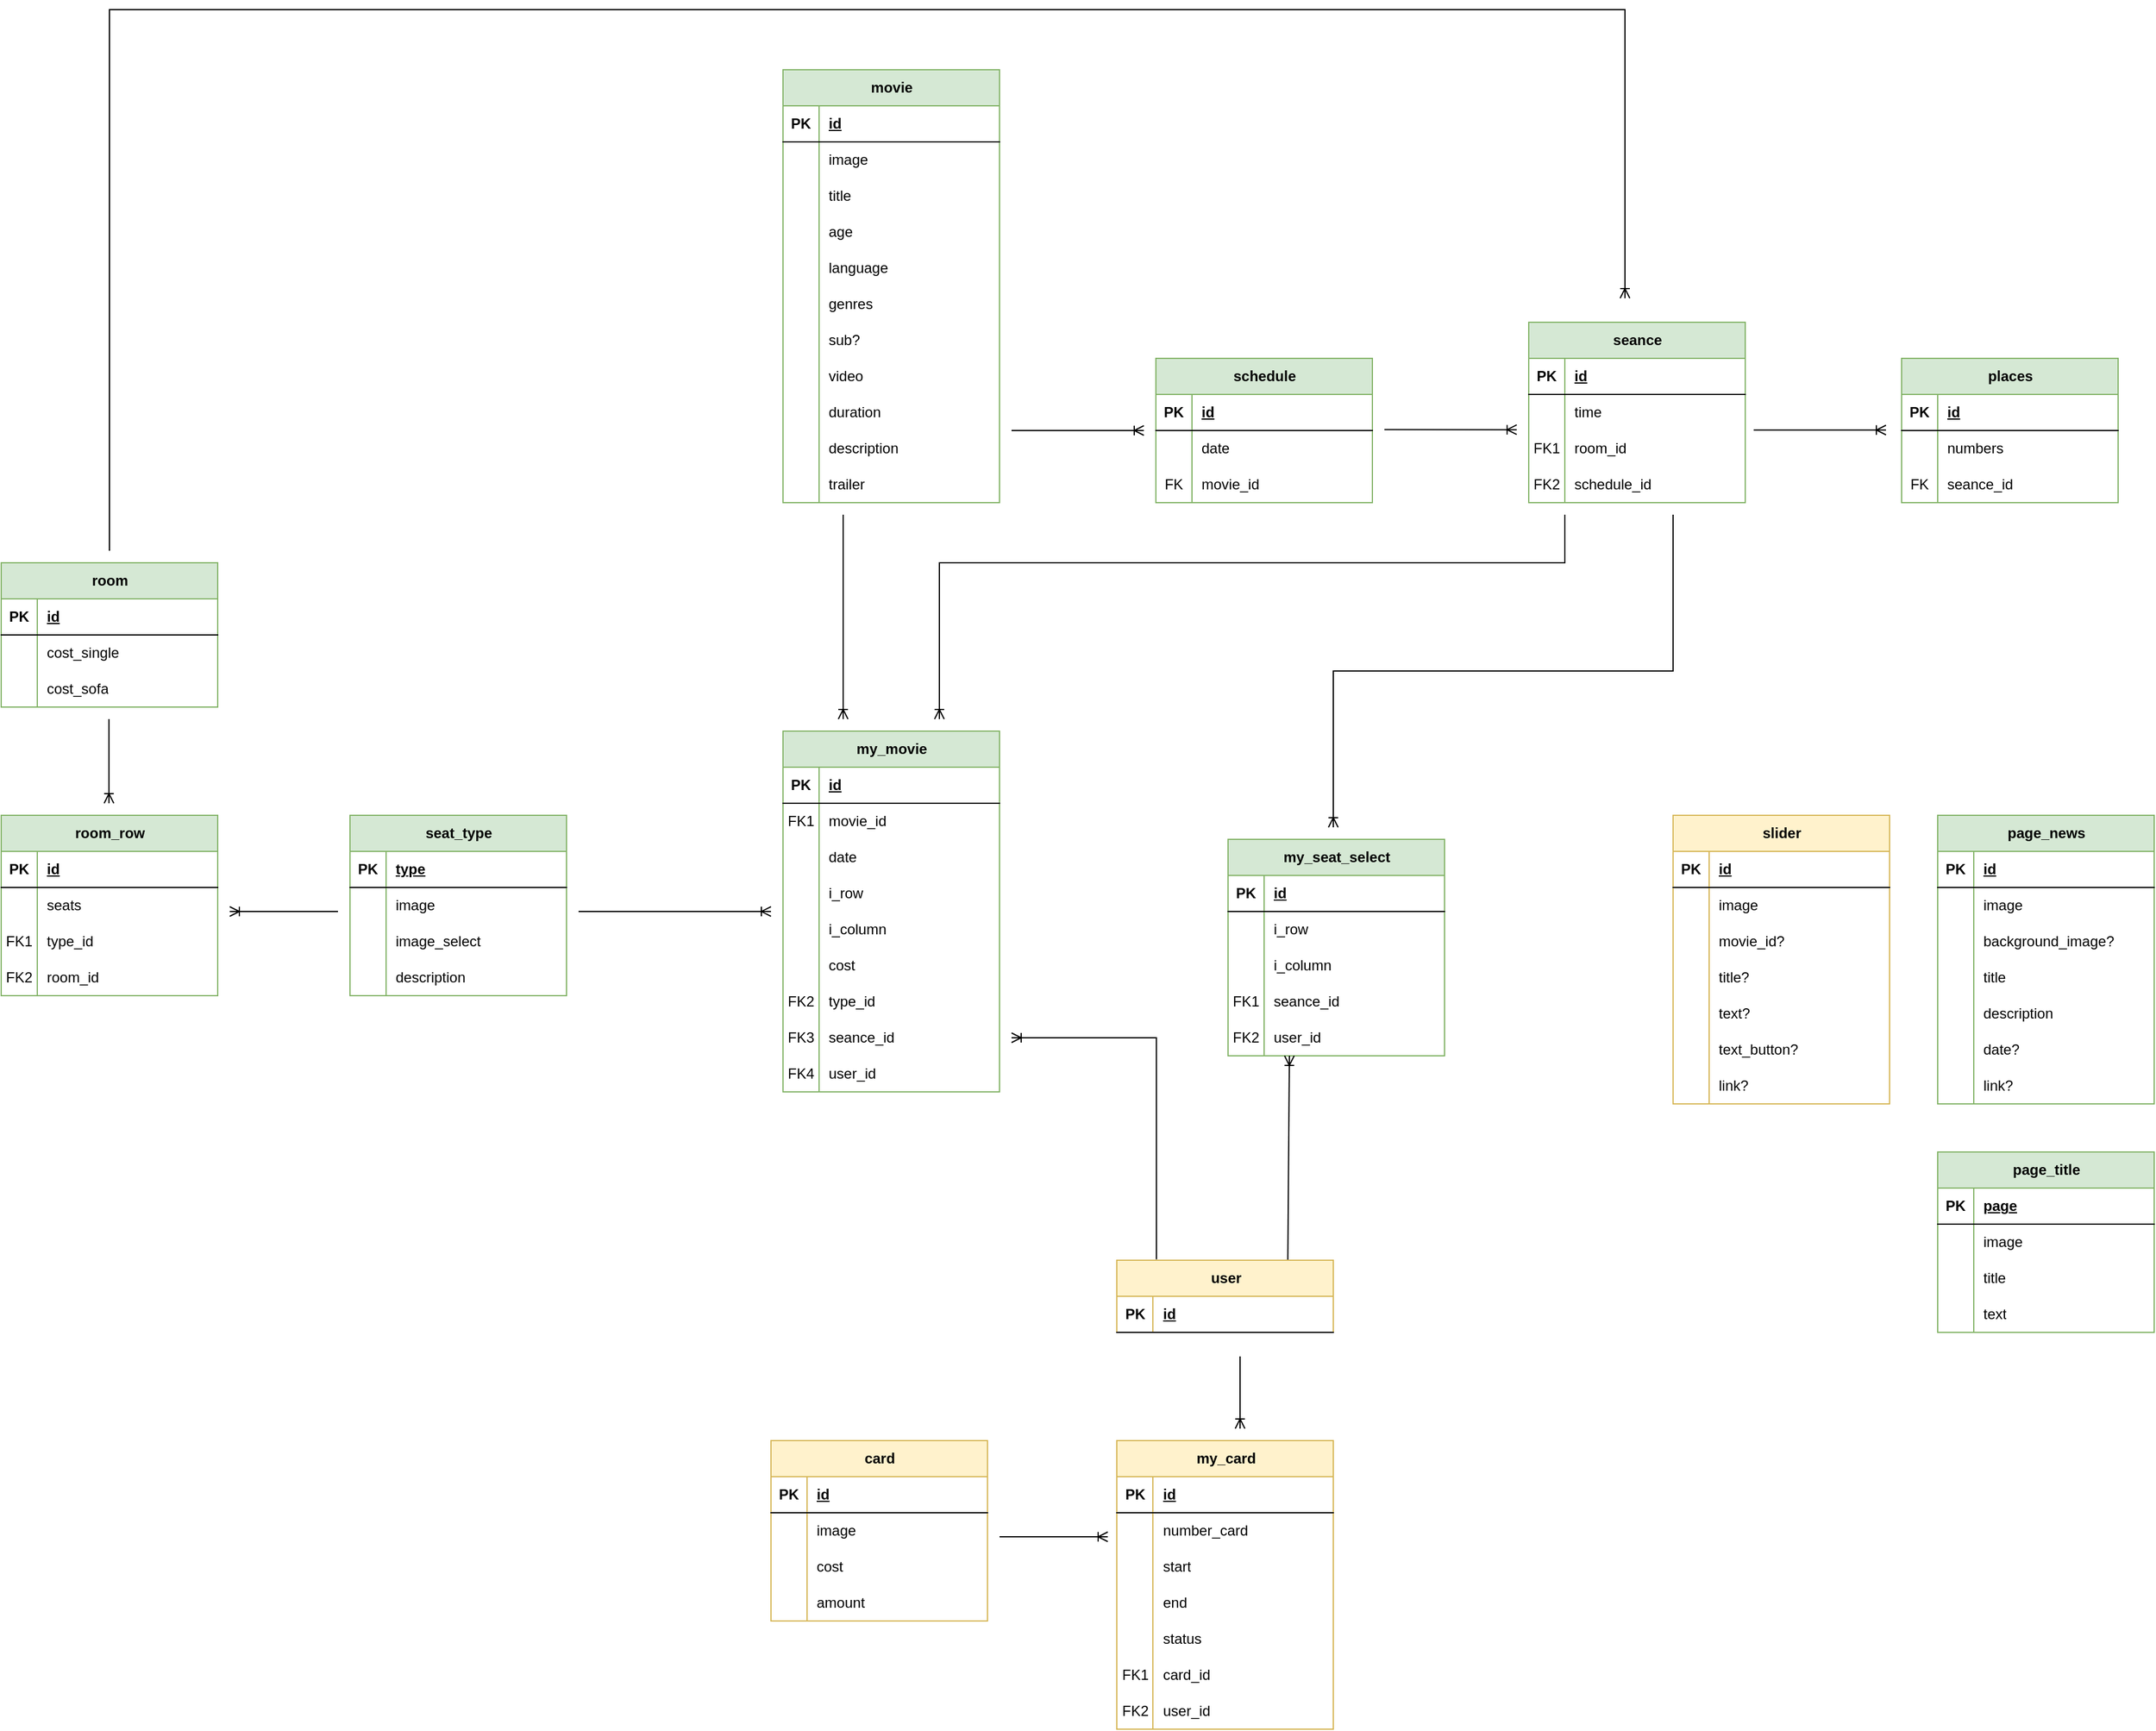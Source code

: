 <mxfile version="22.1.2" type="device">
  <diagram name="Страница — 1" id="DxtWISDGmjYuNNhIHQyg">
    <mxGraphModel dx="3003" dy="1977" grid="1" gridSize="10" guides="1" tooltips="1" connect="1" arrows="1" fold="1" page="1" pageScale="1" pageWidth="1654" pageHeight="1169" math="0" shadow="0">
      <root>
        <mxCell id="0" />
        <mxCell id="1" parent="0" />
        <mxCell id="VVXKIrJ_ePPLesqSXGJW-1" value="user" style="shape=table;startSize=30;container=1;collapsible=1;childLayout=tableLayout;fixedRows=1;rowLines=0;fontStyle=1;align=center;resizeLast=1;html=1;fillColor=#fff2cc;strokeColor=#d6b656;" parent="1" vertex="1">
          <mxGeometry x="297.5" y="210" width="180" height="60" as="geometry" />
        </mxCell>
        <mxCell id="VVXKIrJ_ePPLesqSXGJW-2" value="" style="shape=tableRow;horizontal=0;startSize=0;swimlaneHead=0;swimlaneBody=0;fillColor=none;collapsible=0;dropTarget=0;points=[[0,0.5],[1,0.5]];portConstraint=eastwest;top=0;left=0;right=0;bottom=1;" parent="VVXKIrJ_ePPLesqSXGJW-1" vertex="1">
          <mxGeometry y="30" width="180" height="30" as="geometry" />
        </mxCell>
        <mxCell id="VVXKIrJ_ePPLesqSXGJW-3" value="PK" style="shape=partialRectangle;connectable=0;fillColor=none;top=0;left=0;bottom=0;right=0;fontStyle=1;overflow=hidden;whiteSpace=wrap;html=1;" parent="VVXKIrJ_ePPLesqSXGJW-2" vertex="1">
          <mxGeometry width="30" height="30" as="geometry">
            <mxRectangle width="30" height="30" as="alternateBounds" />
          </mxGeometry>
        </mxCell>
        <mxCell id="VVXKIrJ_ePPLesqSXGJW-4" value="id" style="shape=partialRectangle;connectable=0;fillColor=none;top=0;left=0;bottom=0;right=0;align=left;spacingLeft=6;fontStyle=5;overflow=hidden;whiteSpace=wrap;html=1;" parent="VVXKIrJ_ePPLesqSXGJW-2" vertex="1">
          <mxGeometry x="30" width="150" height="30" as="geometry">
            <mxRectangle width="150" height="30" as="alternateBounds" />
          </mxGeometry>
        </mxCell>
        <mxCell id="VVXKIrJ_ePPLesqSXGJW-14" value="my_card" style="shape=table;startSize=30;container=1;collapsible=1;childLayout=tableLayout;fixedRows=1;rowLines=0;fontStyle=1;align=center;resizeLast=1;html=1;fillColor=#fff2cc;strokeColor=#d6b656;" parent="1" vertex="1">
          <mxGeometry x="297.5" y="360" width="180" height="240" as="geometry" />
        </mxCell>
        <mxCell id="VVXKIrJ_ePPLesqSXGJW-15" value="" style="shape=tableRow;horizontal=0;startSize=0;swimlaneHead=0;swimlaneBody=0;fillColor=none;collapsible=0;dropTarget=0;points=[[0,0.5],[1,0.5]];portConstraint=eastwest;top=0;left=0;right=0;bottom=1;" parent="VVXKIrJ_ePPLesqSXGJW-14" vertex="1">
          <mxGeometry y="30" width="180" height="30" as="geometry" />
        </mxCell>
        <mxCell id="VVXKIrJ_ePPLesqSXGJW-16" value="PK" style="shape=partialRectangle;connectable=0;fillColor=none;top=0;left=0;bottom=0;right=0;fontStyle=1;overflow=hidden;whiteSpace=wrap;html=1;" parent="VVXKIrJ_ePPLesqSXGJW-15" vertex="1">
          <mxGeometry width="30" height="30" as="geometry">
            <mxRectangle width="30" height="30" as="alternateBounds" />
          </mxGeometry>
        </mxCell>
        <mxCell id="VVXKIrJ_ePPLesqSXGJW-17" value="id" style="shape=partialRectangle;connectable=0;fillColor=none;top=0;left=0;bottom=0;right=0;align=left;spacingLeft=6;fontStyle=5;overflow=hidden;whiteSpace=wrap;html=1;" parent="VVXKIrJ_ePPLesqSXGJW-15" vertex="1">
          <mxGeometry x="30" width="150" height="30" as="geometry">
            <mxRectangle width="150" height="30" as="alternateBounds" />
          </mxGeometry>
        </mxCell>
        <mxCell id="VVXKIrJ_ePPLesqSXGJW-21" value="" style="shape=tableRow;horizontal=0;startSize=0;swimlaneHead=0;swimlaneBody=0;fillColor=none;collapsible=0;dropTarget=0;points=[[0,0.5],[1,0.5]];portConstraint=eastwest;top=0;left=0;right=0;bottom=0;" parent="VVXKIrJ_ePPLesqSXGJW-14" vertex="1">
          <mxGeometry y="60" width="180" height="30" as="geometry" />
        </mxCell>
        <mxCell id="VVXKIrJ_ePPLesqSXGJW-22" value="" style="shape=partialRectangle;connectable=0;fillColor=none;top=0;left=0;bottom=0;right=0;editable=1;overflow=hidden;whiteSpace=wrap;html=1;" parent="VVXKIrJ_ePPLesqSXGJW-21" vertex="1">
          <mxGeometry width="30" height="30" as="geometry">
            <mxRectangle width="30" height="30" as="alternateBounds" />
          </mxGeometry>
        </mxCell>
        <mxCell id="VVXKIrJ_ePPLesqSXGJW-23" value="number_card" style="shape=partialRectangle;connectable=0;fillColor=none;top=0;left=0;bottom=0;right=0;align=left;spacingLeft=6;overflow=hidden;whiteSpace=wrap;html=1;" parent="VVXKIrJ_ePPLesqSXGJW-21" vertex="1">
          <mxGeometry x="30" width="150" height="30" as="geometry">
            <mxRectangle width="150" height="30" as="alternateBounds" />
          </mxGeometry>
        </mxCell>
        <mxCell id="VVXKIrJ_ePPLesqSXGJW-24" style="shape=tableRow;horizontal=0;startSize=0;swimlaneHead=0;swimlaneBody=0;fillColor=none;collapsible=0;dropTarget=0;points=[[0,0.5],[1,0.5]];portConstraint=eastwest;top=0;left=0;right=0;bottom=0;" parent="VVXKIrJ_ePPLesqSXGJW-14" vertex="1">
          <mxGeometry y="90" width="180" height="30" as="geometry" />
        </mxCell>
        <mxCell id="VVXKIrJ_ePPLesqSXGJW-25" style="shape=partialRectangle;connectable=0;fillColor=none;top=0;left=0;bottom=0;right=0;editable=1;overflow=hidden;whiteSpace=wrap;html=1;" parent="VVXKIrJ_ePPLesqSXGJW-24" vertex="1">
          <mxGeometry width="30" height="30" as="geometry">
            <mxRectangle width="30" height="30" as="alternateBounds" />
          </mxGeometry>
        </mxCell>
        <mxCell id="VVXKIrJ_ePPLesqSXGJW-26" value="start" style="shape=partialRectangle;connectable=0;fillColor=none;top=0;left=0;bottom=0;right=0;align=left;spacingLeft=6;overflow=hidden;whiteSpace=wrap;html=1;" parent="VVXKIrJ_ePPLesqSXGJW-24" vertex="1">
          <mxGeometry x="30" width="150" height="30" as="geometry">
            <mxRectangle width="150" height="30" as="alternateBounds" />
          </mxGeometry>
        </mxCell>
        <mxCell id="VVXKIrJ_ePPLesqSXGJW-27" style="shape=tableRow;horizontal=0;startSize=0;swimlaneHead=0;swimlaneBody=0;fillColor=none;collapsible=0;dropTarget=0;points=[[0,0.5],[1,0.5]];portConstraint=eastwest;top=0;left=0;right=0;bottom=0;" parent="VVXKIrJ_ePPLesqSXGJW-14" vertex="1">
          <mxGeometry y="120" width="180" height="30" as="geometry" />
        </mxCell>
        <mxCell id="VVXKIrJ_ePPLesqSXGJW-28" style="shape=partialRectangle;connectable=0;fillColor=none;top=0;left=0;bottom=0;right=0;editable=1;overflow=hidden;whiteSpace=wrap;html=1;" parent="VVXKIrJ_ePPLesqSXGJW-27" vertex="1">
          <mxGeometry width="30" height="30" as="geometry">
            <mxRectangle width="30" height="30" as="alternateBounds" />
          </mxGeometry>
        </mxCell>
        <mxCell id="VVXKIrJ_ePPLesqSXGJW-29" value="end" style="shape=partialRectangle;connectable=0;fillColor=none;top=0;left=0;bottom=0;right=0;align=left;spacingLeft=6;overflow=hidden;whiteSpace=wrap;html=1;" parent="VVXKIrJ_ePPLesqSXGJW-27" vertex="1">
          <mxGeometry x="30" width="150" height="30" as="geometry">
            <mxRectangle width="150" height="30" as="alternateBounds" />
          </mxGeometry>
        </mxCell>
        <mxCell id="VVXKIrJ_ePPLesqSXGJW-30" style="shape=tableRow;horizontal=0;startSize=0;swimlaneHead=0;swimlaneBody=0;fillColor=none;collapsible=0;dropTarget=0;points=[[0,0.5],[1,0.5]];portConstraint=eastwest;top=0;left=0;right=0;bottom=0;" parent="VVXKIrJ_ePPLesqSXGJW-14" vertex="1">
          <mxGeometry y="150" width="180" height="30" as="geometry" />
        </mxCell>
        <mxCell id="VVXKIrJ_ePPLesqSXGJW-31" style="shape=partialRectangle;connectable=0;fillColor=none;top=0;left=0;bottom=0;right=0;editable=1;overflow=hidden;whiteSpace=wrap;html=1;" parent="VVXKIrJ_ePPLesqSXGJW-30" vertex="1">
          <mxGeometry width="30" height="30" as="geometry">
            <mxRectangle width="30" height="30" as="alternateBounds" />
          </mxGeometry>
        </mxCell>
        <mxCell id="VVXKIrJ_ePPLesqSXGJW-32" value="status" style="shape=partialRectangle;connectable=0;fillColor=none;top=0;left=0;bottom=0;right=0;align=left;spacingLeft=6;overflow=hidden;whiteSpace=wrap;html=1;" parent="VVXKIrJ_ePPLesqSXGJW-30" vertex="1">
          <mxGeometry x="30" width="150" height="30" as="geometry">
            <mxRectangle width="150" height="30" as="alternateBounds" />
          </mxGeometry>
        </mxCell>
        <mxCell id="fX67r2jcL4464P_Zhj-3-5" style="shape=tableRow;horizontal=0;startSize=0;swimlaneHead=0;swimlaneBody=0;fillColor=none;collapsible=0;dropTarget=0;points=[[0,0.5],[1,0.5]];portConstraint=eastwest;top=0;left=0;right=0;bottom=0;" parent="VVXKIrJ_ePPLesqSXGJW-14" vertex="1">
          <mxGeometry y="180" width="180" height="30" as="geometry" />
        </mxCell>
        <mxCell id="fX67r2jcL4464P_Zhj-3-6" value="FK1" style="shape=partialRectangle;connectable=0;fillColor=none;top=0;left=0;bottom=0;right=0;editable=1;overflow=hidden;whiteSpace=wrap;html=1;" parent="fX67r2jcL4464P_Zhj-3-5" vertex="1">
          <mxGeometry width="30" height="30" as="geometry">
            <mxRectangle width="30" height="30" as="alternateBounds" />
          </mxGeometry>
        </mxCell>
        <mxCell id="fX67r2jcL4464P_Zhj-3-7" value="card_id" style="shape=partialRectangle;connectable=0;fillColor=none;top=0;left=0;bottom=0;right=0;align=left;spacingLeft=6;overflow=hidden;whiteSpace=wrap;html=1;" parent="fX67r2jcL4464P_Zhj-3-5" vertex="1">
          <mxGeometry x="30" width="150" height="30" as="geometry">
            <mxRectangle width="150" height="30" as="alternateBounds" />
          </mxGeometry>
        </mxCell>
        <mxCell id="VVXKIrJ_ePPLesqSXGJW-33" style="shape=tableRow;horizontal=0;startSize=0;swimlaneHead=0;swimlaneBody=0;fillColor=none;collapsible=0;dropTarget=0;points=[[0,0.5],[1,0.5]];portConstraint=eastwest;top=0;left=0;right=0;bottom=0;" parent="VVXKIrJ_ePPLesqSXGJW-14" vertex="1">
          <mxGeometry y="210" width="180" height="30" as="geometry" />
        </mxCell>
        <mxCell id="VVXKIrJ_ePPLesqSXGJW-34" value="FK2" style="shape=partialRectangle;connectable=0;fillColor=none;top=0;left=0;bottom=0;right=0;editable=1;overflow=hidden;whiteSpace=wrap;html=1;" parent="VVXKIrJ_ePPLesqSXGJW-33" vertex="1">
          <mxGeometry width="30" height="30" as="geometry">
            <mxRectangle width="30" height="30" as="alternateBounds" />
          </mxGeometry>
        </mxCell>
        <mxCell id="VVXKIrJ_ePPLesqSXGJW-35" value="user_id" style="shape=partialRectangle;connectable=0;fillColor=none;top=0;left=0;bottom=0;right=0;align=left;spacingLeft=6;overflow=hidden;whiteSpace=wrap;html=1;" parent="VVXKIrJ_ePPLesqSXGJW-33" vertex="1">
          <mxGeometry x="30" width="150" height="30" as="geometry">
            <mxRectangle width="150" height="30" as="alternateBounds" />
          </mxGeometry>
        </mxCell>
        <mxCell id="VVXKIrJ_ePPLesqSXGJW-36" value="my_seat_select" style="shape=table;startSize=30;container=1;collapsible=1;childLayout=tableLayout;fixedRows=1;rowLines=0;fontStyle=1;align=center;resizeLast=1;html=1;fillColor=#d5e8d4;strokeColor=#82b366;" parent="1" vertex="1">
          <mxGeometry x="390" y="-140" width="180" height="180" as="geometry" />
        </mxCell>
        <mxCell id="VVXKIrJ_ePPLesqSXGJW-37" value="" style="shape=tableRow;horizontal=0;startSize=0;swimlaneHead=0;swimlaneBody=0;fillColor=none;collapsible=0;dropTarget=0;points=[[0,0.5],[1,0.5]];portConstraint=eastwest;top=0;left=0;right=0;bottom=1;" parent="VVXKIrJ_ePPLesqSXGJW-36" vertex="1">
          <mxGeometry y="30" width="180" height="30" as="geometry" />
        </mxCell>
        <mxCell id="VVXKIrJ_ePPLesqSXGJW-38" value="PK" style="shape=partialRectangle;connectable=0;fillColor=none;top=0;left=0;bottom=0;right=0;fontStyle=1;overflow=hidden;whiteSpace=wrap;html=1;" parent="VVXKIrJ_ePPLesqSXGJW-37" vertex="1">
          <mxGeometry width="30" height="30" as="geometry">
            <mxRectangle width="30" height="30" as="alternateBounds" />
          </mxGeometry>
        </mxCell>
        <mxCell id="VVXKIrJ_ePPLesqSXGJW-39" value="id" style="shape=partialRectangle;connectable=0;fillColor=none;top=0;left=0;bottom=0;right=0;align=left;spacingLeft=6;fontStyle=5;overflow=hidden;whiteSpace=wrap;html=1;" parent="VVXKIrJ_ePPLesqSXGJW-37" vertex="1">
          <mxGeometry x="30" width="150" height="30" as="geometry">
            <mxRectangle width="150" height="30" as="alternateBounds" />
          </mxGeometry>
        </mxCell>
        <mxCell id="VVXKIrJ_ePPLesqSXGJW-40" value="" style="shape=tableRow;horizontal=0;startSize=0;swimlaneHead=0;swimlaneBody=0;fillColor=none;collapsible=0;dropTarget=0;points=[[0,0.5],[1,0.5]];portConstraint=eastwest;top=0;left=0;right=0;bottom=0;" parent="VVXKIrJ_ePPLesqSXGJW-36" vertex="1">
          <mxGeometry y="60" width="180" height="30" as="geometry" />
        </mxCell>
        <mxCell id="VVXKIrJ_ePPLesqSXGJW-41" value="" style="shape=partialRectangle;connectable=0;fillColor=none;top=0;left=0;bottom=0;right=0;editable=1;overflow=hidden;whiteSpace=wrap;html=1;" parent="VVXKIrJ_ePPLesqSXGJW-40" vertex="1">
          <mxGeometry width="30" height="30" as="geometry">
            <mxRectangle width="30" height="30" as="alternateBounds" />
          </mxGeometry>
        </mxCell>
        <mxCell id="VVXKIrJ_ePPLesqSXGJW-42" value="i_row" style="shape=partialRectangle;connectable=0;fillColor=none;top=0;left=0;bottom=0;right=0;align=left;spacingLeft=6;overflow=hidden;whiteSpace=wrap;html=1;" parent="VVXKIrJ_ePPLesqSXGJW-40" vertex="1">
          <mxGeometry x="30" width="150" height="30" as="geometry">
            <mxRectangle width="150" height="30" as="alternateBounds" />
          </mxGeometry>
        </mxCell>
        <mxCell id="VVXKIrJ_ePPLesqSXGJW-43" value="" style="shape=tableRow;horizontal=0;startSize=0;swimlaneHead=0;swimlaneBody=0;fillColor=none;collapsible=0;dropTarget=0;points=[[0,0.5],[1,0.5]];portConstraint=eastwest;top=0;left=0;right=0;bottom=0;" parent="VVXKIrJ_ePPLesqSXGJW-36" vertex="1">
          <mxGeometry y="90" width="180" height="30" as="geometry" />
        </mxCell>
        <mxCell id="VVXKIrJ_ePPLesqSXGJW-44" value="" style="shape=partialRectangle;connectable=0;fillColor=none;top=0;left=0;bottom=0;right=0;editable=1;overflow=hidden;whiteSpace=wrap;html=1;" parent="VVXKIrJ_ePPLesqSXGJW-43" vertex="1">
          <mxGeometry width="30" height="30" as="geometry">
            <mxRectangle width="30" height="30" as="alternateBounds" />
          </mxGeometry>
        </mxCell>
        <mxCell id="VVXKIrJ_ePPLesqSXGJW-45" value="i_column" style="shape=partialRectangle;connectable=0;fillColor=none;top=0;left=0;bottom=0;right=0;align=left;spacingLeft=6;overflow=hidden;whiteSpace=wrap;html=1;" parent="VVXKIrJ_ePPLesqSXGJW-43" vertex="1">
          <mxGeometry x="30" width="150" height="30" as="geometry">
            <mxRectangle width="150" height="30" as="alternateBounds" />
          </mxGeometry>
        </mxCell>
        <mxCell id="VVXKIrJ_ePPLesqSXGJW-46" style="shape=tableRow;horizontal=0;startSize=0;swimlaneHead=0;swimlaneBody=0;fillColor=none;collapsible=0;dropTarget=0;points=[[0,0.5],[1,0.5]];portConstraint=eastwest;top=0;left=0;right=0;bottom=0;" parent="VVXKIrJ_ePPLesqSXGJW-36" vertex="1">
          <mxGeometry y="120" width="180" height="30" as="geometry" />
        </mxCell>
        <mxCell id="VVXKIrJ_ePPLesqSXGJW-47" value="FK1" style="shape=partialRectangle;connectable=0;fillColor=none;top=0;left=0;bottom=0;right=0;editable=1;overflow=hidden;whiteSpace=wrap;html=1;" parent="VVXKIrJ_ePPLesqSXGJW-46" vertex="1">
          <mxGeometry width="30" height="30" as="geometry">
            <mxRectangle width="30" height="30" as="alternateBounds" />
          </mxGeometry>
        </mxCell>
        <mxCell id="VVXKIrJ_ePPLesqSXGJW-48" value="seance_id" style="shape=partialRectangle;connectable=0;fillColor=none;top=0;left=0;bottom=0;right=0;align=left;spacingLeft=6;overflow=hidden;whiteSpace=wrap;html=1;" parent="VVXKIrJ_ePPLesqSXGJW-46" vertex="1">
          <mxGeometry x="30" width="150" height="30" as="geometry">
            <mxRectangle width="150" height="30" as="alternateBounds" />
          </mxGeometry>
        </mxCell>
        <mxCell id="VVXKIrJ_ePPLesqSXGJW-55" style="shape=tableRow;horizontal=0;startSize=0;swimlaneHead=0;swimlaneBody=0;fillColor=none;collapsible=0;dropTarget=0;points=[[0,0.5],[1,0.5]];portConstraint=eastwest;top=0;left=0;right=0;bottom=0;" parent="VVXKIrJ_ePPLesqSXGJW-36" vertex="1">
          <mxGeometry y="150" width="180" height="30" as="geometry" />
        </mxCell>
        <mxCell id="VVXKIrJ_ePPLesqSXGJW-56" value="FK2" style="shape=partialRectangle;connectable=0;fillColor=none;top=0;left=0;bottom=0;right=0;editable=1;overflow=hidden;whiteSpace=wrap;html=1;" parent="VVXKIrJ_ePPLesqSXGJW-55" vertex="1">
          <mxGeometry width="30" height="30" as="geometry">
            <mxRectangle width="30" height="30" as="alternateBounds" />
          </mxGeometry>
        </mxCell>
        <mxCell id="VVXKIrJ_ePPLesqSXGJW-57" value="user_id" style="shape=partialRectangle;connectable=0;fillColor=none;top=0;left=0;bottom=0;right=0;align=left;spacingLeft=6;overflow=hidden;whiteSpace=wrap;html=1;" parent="VVXKIrJ_ePPLesqSXGJW-55" vertex="1">
          <mxGeometry x="30" width="150" height="30" as="geometry">
            <mxRectangle width="150" height="30" as="alternateBounds" />
          </mxGeometry>
        </mxCell>
        <mxCell id="VVXKIrJ_ePPLesqSXGJW-74" value="my_movie" style="shape=table;startSize=30;container=1;collapsible=1;childLayout=tableLayout;fixedRows=1;rowLines=0;fontStyle=1;align=center;resizeLast=1;html=1;fillColor=#d5e8d4;strokeColor=#82b366;" parent="1" vertex="1">
          <mxGeometry x="20" y="-230" width="180" height="300" as="geometry" />
        </mxCell>
        <mxCell id="VVXKIrJ_ePPLesqSXGJW-75" value="" style="shape=tableRow;horizontal=0;startSize=0;swimlaneHead=0;swimlaneBody=0;fillColor=none;collapsible=0;dropTarget=0;points=[[0,0.5],[1,0.5]];portConstraint=eastwest;top=0;left=0;right=0;bottom=1;" parent="VVXKIrJ_ePPLesqSXGJW-74" vertex="1">
          <mxGeometry y="30" width="180" height="30" as="geometry" />
        </mxCell>
        <mxCell id="VVXKIrJ_ePPLesqSXGJW-76" value="PK" style="shape=partialRectangle;connectable=0;fillColor=none;top=0;left=0;bottom=0;right=0;fontStyle=1;overflow=hidden;whiteSpace=wrap;html=1;" parent="VVXKIrJ_ePPLesqSXGJW-75" vertex="1">
          <mxGeometry width="30" height="30" as="geometry">
            <mxRectangle width="30" height="30" as="alternateBounds" />
          </mxGeometry>
        </mxCell>
        <mxCell id="VVXKIrJ_ePPLesqSXGJW-77" value="id" style="shape=partialRectangle;connectable=0;fillColor=none;top=0;left=0;bottom=0;right=0;align=left;spacingLeft=6;fontStyle=5;overflow=hidden;whiteSpace=wrap;html=1;" parent="VVXKIrJ_ePPLesqSXGJW-75" vertex="1">
          <mxGeometry x="30" width="150" height="30" as="geometry">
            <mxRectangle width="150" height="30" as="alternateBounds" />
          </mxGeometry>
        </mxCell>
        <mxCell id="VVXKIrJ_ePPLesqSXGJW-78" value="" style="shape=tableRow;horizontal=0;startSize=0;swimlaneHead=0;swimlaneBody=0;fillColor=none;collapsible=0;dropTarget=0;points=[[0,0.5],[1,0.5]];portConstraint=eastwest;top=0;left=0;right=0;bottom=0;" parent="VVXKIrJ_ePPLesqSXGJW-74" vertex="1">
          <mxGeometry y="60" width="180" height="30" as="geometry" />
        </mxCell>
        <mxCell id="VVXKIrJ_ePPLesqSXGJW-79" value="FK1" style="shape=partialRectangle;connectable=0;fillColor=none;top=0;left=0;bottom=0;right=0;editable=1;overflow=hidden;whiteSpace=wrap;html=1;" parent="VVXKIrJ_ePPLesqSXGJW-78" vertex="1">
          <mxGeometry width="30" height="30" as="geometry">
            <mxRectangle width="30" height="30" as="alternateBounds" />
          </mxGeometry>
        </mxCell>
        <mxCell id="VVXKIrJ_ePPLesqSXGJW-80" value="movie_id" style="shape=partialRectangle;connectable=0;fillColor=none;top=0;left=0;bottom=0;right=0;align=left;spacingLeft=6;overflow=hidden;whiteSpace=wrap;html=1;" parent="VVXKIrJ_ePPLesqSXGJW-78" vertex="1">
          <mxGeometry x="30" width="150" height="30" as="geometry">
            <mxRectangle width="150" height="30" as="alternateBounds" />
          </mxGeometry>
        </mxCell>
        <mxCell id="fX67r2jcL4464P_Zhj-3-1" style="shape=tableRow;horizontal=0;startSize=0;swimlaneHead=0;swimlaneBody=0;fillColor=none;collapsible=0;dropTarget=0;points=[[0,0.5],[1,0.5]];portConstraint=eastwest;top=0;left=0;right=0;bottom=0;" parent="VVXKIrJ_ePPLesqSXGJW-74" vertex="1">
          <mxGeometry y="90" width="180" height="30" as="geometry" />
        </mxCell>
        <mxCell id="fX67r2jcL4464P_Zhj-3-2" style="shape=partialRectangle;connectable=0;fillColor=none;top=0;left=0;bottom=0;right=0;editable=1;overflow=hidden;whiteSpace=wrap;html=1;" parent="fX67r2jcL4464P_Zhj-3-1" vertex="1">
          <mxGeometry width="30" height="30" as="geometry">
            <mxRectangle width="30" height="30" as="alternateBounds" />
          </mxGeometry>
        </mxCell>
        <mxCell id="fX67r2jcL4464P_Zhj-3-3" value="date" style="shape=partialRectangle;connectable=0;fillColor=none;top=0;left=0;bottom=0;right=0;align=left;spacingLeft=6;overflow=hidden;whiteSpace=wrap;html=1;" parent="fX67r2jcL4464P_Zhj-3-1" vertex="1">
          <mxGeometry x="30" width="150" height="30" as="geometry">
            <mxRectangle width="150" height="30" as="alternateBounds" />
          </mxGeometry>
        </mxCell>
        <mxCell id="VVXKIrJ_ePPLesqSXGJW-81" value="" style="shape=tableRow;horizontal=0;startSize=0;swimlaneHead=0;swimlaneBody=0;fillColor=none;collapsible=0;dropTarget=0;points=[[0,0.5],[1,0.5]];portConstraint=eastwest;top=0;left=0;right=0;bottom=0;" parent="VVXKIrJ_ePPLesqSXGJW-74" vertex="1">
          <mxGeometry y="120" width="180" height="30" as="geometry" />
        </mxCell>
        <mxCell id="VVXKIrJ_ePPLesqSXGJW-82" value="" style="shape=partialRectangle;connectable=0;fillColor=none;top=0;left=0;bottom=0;right=0;editable=1;overflow=hidden;whiteSpace=wrap;html=1;" parent="VVXKIrJ_ePPLesqSXGJW-81" vertex="1">
          <mxGeometry width="30" height="30" as="geometry">
            <mxRectangle width="30" height="30" as="alternateBounds" />
          </mxGeometry>
        </mxCell>
        <mxCell id="VVXKIrJ_ePPLesqSXGJW-83" value="i_row" style="shape=partialRectangle;connectable=0;fillColor=none;top=0;left=0;bottom=0;right=0;align=left;spacingLeft=6;overflow=hidden;whiteSpace=wrap;html=1;" parent="VVXKIrJ_ePPLesqSXGJW-81" vertex="1">
          <mxGeometry x="30" width="150" height="30" as="geometry">
            <mxRectangle width="150" height="30" as="alternateBounds" />
          </mxGeometry>
        </mxCell>
        <mxCell id="VVXKIrJ_ePPLesqSXGJW-84" style="shape=tableRow;horizontal=0;startSize=0;swimlaneHead=0;swimlaneBody=0;fillColor=none;collapsible=0;dropTarget=0;points=[[0,0.5],[1,0.5]];portConstraint=eastwest;top=0;left=0;right=0;bottom=0;" parent="VVXKIrJ_ePPLesqSXGJW-74" vertex="1">
          <mxGeometry y="150" width="180" height="30" as="geometry" />
        </mxCell>
        <mxCell id="VVXKIrJ_ePPLesqSXGJW-85" style="shape=partialRectangle;connectable=0;fillColor=none;top=0;left=0;bottom=0;right=0;editable=1;overflow=hidden;whiteSpace=wrap;html=1;" parent="VVXKIrJ_ePPLesqSXGJW-84" vertex="1">
          <mxGeometry width="30" height="30" as="geometry">
            <mxRectangle width="30" height="30" as="alternateBounds" />
          </mxGeometry>
        </mxCell>
        <mxCell id="VVXKIrJ_ePPLesqSXGJW-86" value="i_column" style="shape=partialRectangle;connectable=0;fillColor=none;top=0;left=0;bottom=0;right=0;align=left;spacingLeft=6;overflow=hidden;whiteSpace=wrap;html=1;" parent="VVXKIrJ_ePPLesqSXGJW-84" vertex="1">
          <mxGeometry x="30" width="150" height="30" as="geometry">
            <mxRectangle width="150" height="30" as="alternateBounds" />
          </mxGeometry>
        </mxCell>
        <mxCell id="VVXKIrJ_ePPLesqSXGJW-87" style="shape=tableRow;horizontal=0;startSize=0;swimlaneHead=0;swimlaneBody=0;fillColor=none;collapsible=0;dropTarget=0;points=[[0,0.5],[1,0.5]];portConstraint=eastwest;top=0;left=0;right=0;bottom=0;" parent="VVXKIrJ_ePPLesqSXGJW-74" vertex="1">
          <mxGeometry y="180" width="180" height="30" as="geometry" />
        </mxCell>
        <mxCell id="VVXKIrJ_ePPLesqSXGJW-88" style="shape=partialRectangle;connectable=0;fillColor=none;top=0;left=0;bottom=0;right=0;editable=1;overflow=hidden;whiteSpace=wrap;html=1;" parent="VVXKIrJ_ePPLesqSXGJW-87" vertex="1">
          <mxGeometry width="30" height="30" as="geometry">
            <mxRectangle width="30" height="30" as="alternateBounds" />
          </mxGeometry>
        </mxCell>
        <mxCell id="VVXKIrJ_ePPLesqSXGJW-89" value="cost" style="shape=partialRectangle;connectable=0;fillColor=none;top=0;left=0;bottom=0;right=0;align=left;spacingLeft=6;overflow=hidden;whiteSpace=wrap;html=1;" parent="VVXKIrJ_ePPLesqSXGJW-87" vertex="1">
          <mxGeometry x="30" width="150" height="30" as="geometry">
            <mxRectangle width="150" height="30" as="alternateBounds" />
          </mxGeometry>
        </mxCell>
        <mxCell id="VVXKIrJ_ePPLesqSXGJW-90" style="shape=tableRow;horizontal=0;startSize=0;swimlaneHead=0;swimlaneBody=0;fillColor=none;collapsible=0;dropTarget=0;points=[[0,0.5],[1,0.5]];portConstraint=eastwest;top=0;left=0;right=0;bottom=0;" parent="VVXKIrJ_ePPLesqSXGJW-74" vertex="1">
          <mxGeometry y="210" width="180" height="30" as="geometry" />
        </mxCell>
        <mxCell id="VVXKIrJ_ePPLesqSXGJW-91" value="FK2" style="shape=partialRectangle;connectable=0;fillColor=none;top=0;left=0;bottom=0;right=0;editable=1;overflow=hidden;whiteSpace=wrap;html=1;" parent="VVXKIrJ_ePPLesqSXGJW-90" vertex="1">
          <mxGeometry width="30" height="30" as="geometry">
            <mxRectangle width="30" height="30" as="alternateBounds" />
          </mxGeometry>
        </mxCell>
        <mxCell id="VVXKIrJ_ePPLesqSXGJW-92" value="type_id" style="shape=partialRectangle;connectable=0;fillColor=none;top=0;left=0;bottom=0;right=0;align=left;spacingLeft=6;overflow=hidden;whiteSpace=wrap;html=1;" parent="VVXKIrJ_ePPLesqSXGJW-90" vertex="1">
          <mxGeometry x="30" width="150" height="30" as="geometry">
            <mxRectangle width="150" height="30" as="alternateBounds" />
          </mxGeometry>
        </mxCell>
        <mxCell id="VVXKIrJ_ePPLesqSXGJW-96" style="shape=tableRow;horizontal=0;startSize=0;swimlaneHead=0;swimlaneBody=0;fillColor=none;collapsible=0;dropTarget=0;points=[[0,0.5],[1,0.5]];portConstraint=eastwest;top=0;left=0;right=0;bottom=0;" parent="VVXKIrJ_ePPLesqSXGJW-74" vertex="1">
          <mxGeometry y="240" width="180" height="30" as="geometry" />
        </mxCell>
        <mxCell id="VVXKIrJ_ePPLesqSXGJW-97" value="FK3" style="shape=partialRectangle;connectable=0;fillColor=none;top=0;left=0;bottom=0;right=0;editable=1;overflow=hidden;whiteSpace=wrap;html=1;" parent="VVXKIrJ_ePPLesqSXGJW-96" vertex="1">
          <mxGeometry width="30" height="30" as="geometry">
            <mxRectangle width="30" height="30" as="alternateBounds" />
          </mxGeometry>
        </mxCell>
        <mxCell id="VVXKIrJ_ePPLesqSXGJW-98" value="seance_id" style="shape=partialRectangle;connectable=0;fillColor=none;top=0;left=0;bottom=0;right=0;align=left;spacingLeft=6;overflow=hidden;whiteSpace=wrap;html=1;" parent="VVXKIrJ_ePPLesqSXGJW-96" vertex="1">
          <mxGeometry x="30" width="150" height="30" as="geometry">
            <mxRectangle width="150" height="30" as="alternateBounds" />
          </mxGeometry>
        </mxCell>
        <mxCell id="VVXKIrJ_ePPLesqSXGJW-93" style="shape=tableRow;horizontal=0;startSize=0;swimlaneHead=0;swimlaneBody=0;fillColor=none;collapsible=0;dropTarget=0;points=[[0,0.5],[1,0.5]];portConstraint=eastwest;top=0;left=0;right=0;bottom=0;" parent="VVXKIrJ_ePPLesqSXGJW-74" vertex="1">
          <mxGeometry y="270" width="180" height="30" as="geometry" />
        </mxCell>
        <mxCell id="VVXKIrJ_ePPLesqSXGJW-94" value="FK4" style="shape=partialRectangle;connectable=0;fillColor=none;top=0;left=0;bottom=0;right=0;editable=1;overflow=hidden;whiteSpace=wrap;html=1;" parent="VVXKIrJ_ePPLesqSXGJW-93" vertex="1">
          <mxGeometry width="30" height="30" as="geometry">
            <mxRectangle width="30" height="30" as="alternateBounds" />
          </mxGeometry>
        </mxCell>
        <mxCell id="VVXKIrJ_ePPLesqSXGJW-95" value="user_id" style="shape=partialRectangle;connectable=0;fillColor=none;top=0;left=0;bottom=0;right=0;align=left;spacingLeft=6;overflow=hidden;whiteSpace=wrap;html=1;" parent="VVXKIrJ_ePPLesqSXGJW-93" vertex="1">
          <mxGeometry x="30" width="150" height="30" as="geometry">
            <mxRectangle width="150" height="30" as="alternateBounds" />
          </mxGeometry>
        </mxCell>
        <mxCell id="VVXKIrJ_ePPLesqSXGJW-99" value="card" style="shape=table;startSize=30;container=1;collapsible=1;childLayout=tableLayout;fixedRows=1;rowLines=0;fontStyle=1;align=center;resizeLast=1;html=1;fillColor=#fff2cc;strokeColor=#d6b656;" parent="1" vertex="1">
          <mxGeometry x="10" y="360" width="180" height="150" as="geometry" />
        </mxCell>
        <mxCell id="VVXKIrJ_ePPLesqSXGJW-100" value="" style="shape=tableRow;horizontal=0;startSize=0;swimlaneHead=0;swimlaneBody=0;fillColor=none;collapsible=0;dropTarget=0;points=[[0,0.5],[1,0.5]];portConstraint=eastwest;top=0;left=0;right=0;bottom=1;" parent="VVXKIrJ_ePPLesqSXGJW-99" vertex="1">
          <mxGeometry y="30" width="180" height="30" as="geometry" />
        </mxCell>
        <mxCell id="VVXKIrJ_ePPLesqSXGJW-101" value="PK" style="shape=partialRectangle;connectable=0;fillColor=none;top=0;left=0;bottom=0;right=0;fontStyle=1;overflow=hidden;whiteSpace=wrap;html=1;" parent="VVXKIrJ_ePPLesqSXGJW-100" vertex="1">
          <mxGeometry width="30" height="30" as="geometry">
            <mxRectangle width="30" height="30" as="alternateBounds" />
          </mxGeometry>
        </mxCell>
        <mxCell id="VVXKIrJ_ePPLesqSXGJW-102" value="id" style="shape=partialRectangle;connectable=0;fillColor=none;top=0;left=0;bottom=0;right=0;align=left;spacingLeft=6;fontStyle=5;overflow=hidden;whiteSpace=wrap;html=1;" parent="VVXKIrJ_ePPLesqSXGJW-100" vertex="1">
          <mxGeometry x="30" width="150" height="30" as="geometry">
            <mxRectangle width="150" height="30" as="alternateBounds" />
          </mxGeometry>
        </mxCell>
        <mxCell id="VVXKIrJ_ePPLesqSXGJW-103" value="" style="shape=tableRow;horizontal=0;startSize=0;swimlaneHead=0;swimlaneBody=0;fillColor=none;collapsible=0;dropTarget=0;points=[[0,0.5],[1,0.5]];portConstraint=eastwest;top=0;left=0;right=0;bottom=0;" parent="VVXKIrJ_ePPLesqSXGJW-99" vertex="1">
          <mxGeometry y="60" width="180" height="30" as="geometry" />
        </mxCell>
        <mxCell id="VVXKIrJ_ePPLesqSXGJW-104" value="" style="shape=partialRectangle;connectable=0;fillColor=none;top=0;left=0;bottom=0;right=0;editable=1;overflow=hidden;whiteSpace=wrap;html=1;" parent="VVXKIrJ_ePPLesqSXGJW-103" vertex="1">
          <mxGeometry width="30" height="30" as="geometry">
            <mxRectangle width="30" height="30" as="alternateBounds" />
          </mxGeometry>
        </mxCell>
        <mxCell id="VVXKIrJ_ePPLesqSXGJW-105" value="image" style="shape=partialRectangle;connectable=0;fillColor=none;top=0;left=0;bottom=0;right=0;align=left;spacingLeft=6;overflow=hidden;whiteSpace=wrap;html=1;" parent="VVXKIrJ_ePPLesqSXGJW-103" vertex="1">
          <mxGeometry x="30" width="150" height="30" as="geometry">
            <mxRectangle width="150" height="30" as="alternateBounds" />
          </mxGeometry>
        </mxCell>
        <mxCell id="VVXKIrJ_ePPLesqSXGJW-106" value="" style="shape=tableRow;horizontal=0;startSize=0;swimlaneHead=0;swimlaneBody=0;fillColor=none;collapsible=0;dropTarget=0;points=[[0,0.5],[1,0.5]];portConstraint=eastwest;top=0;left=0;right=0;bottom=0;" parent="VVXKIrJ_ePPLesqSXGJW-99" vertex="1">
          <mxGeometry y="90" width="180" height="30" as="geometry" />
        </mxCell>
        <mxCell id="VVXKIrJ_ePPLesqSXGJW-107" value="" style="shape=partialRectangle;connectable=0;fillColor=none;top=0;left=0;bottom=0;right=0;editable=1;overflow=hidden;whiteSpace=wrap;html=1;" parent="VVXKIrJ_ePPLesqSXGJW-106" vertex="1">
          <mxGeometry width="30" height="30" as="geometry">
            <mxRectangle width="30" height="30" as="alternateBounds" />
          </mxGeometry>
        </mxCell>
        <mxCell id="VVXKIrJ_ePPLesqSXGJW-108" value="cost" style="shape=partialRectangle;connectable=0;fillColor=none;top=0;left=0;bottom=0;right=0;align=left;spacingLeft=6;overflow=hidden;whiteSpace=wrap;html=1;" parent="VVXKIrJ_ePPLesqSXGJW-106" vertex="1">
          <mxGeometry x="30" width="150" height="30" as="geometry">
            <mxRectangle width="150" height="30" as="alternateBounds" />
          </mxGeometry>
        </mxCell>
        <mxCell id="VVXKIrJ_ePPLesqSXGJW-109" style="shape=tableRow;horizontal=0;startSize=0;swimlaneHead=0;swimlaneBody=0;fillColor=none;collapsible=0;dropTarget=0;points=[[0,0.5],[1,0.5]];portConstraint=eastwest;top=0;left=0;right=0;bottom=0;" parent="VVXKIrJ_ePPLesqSXGJW-99" vertex="1">
          <mxGeometry y="120" width="180" height="30" as="geometry" />
        </mxCell>
        <mxCell id="VVXKIrJ_ePPLesqSXGJW-110" style="shape=partialRectangle;connectable=0;fillColor=none;top=0;left=0;bottom=0;right=0;editable=1;overflow=hidden;whiteSpace=wrap;html=1;" parent="VVXKIrJ_ePPLesqSXGJW-109" vertex="1">
          <mxGeometry width="30" height="30" as="geometry">
            <mxRectangle width="30" height="30" as="alternateBounds" />
          </mxGeometry>
        </mxCell>
        <mxCell id="VVXKIrJ_ePPLesqSXGJW-111" value="amount" style="shape=partialRectangle;connectable=0;fillColor=none;top=0;left=0;bottom=0;right=0;align=left;spacingLeft=6;overflow=hidden;whiteSpace=wrap;html=1;" parent="VVXKIrJ_ePPLesqSXGJW-109" vertex="1">
          <mxGeometry x="30" width="150" height="30" as="geometry">
            <mxRectangle width="150" height="30" as="alternateBounds" />
          </mxGeometry>
        </mxCell>
        <mxCell id="VVXKIrJ_ePPLesqSXGJW-137" value="seat_type" style="shape=table;startSize=30;container=1;collapsible=1;childLayout=tableLayout;fixedRows=1;rowLines=0;fontStyle=1;align=center;resizeLast=1;html=1;fillColor=#d5e8d4;strokeColor=#82b366;" parent="1" vertex="1">
          <mxGeometry x="-340" y="-160" width="180" height="150" as="geometry" />
        </mxCell>
        <mxCell id="VVXKIrJ_ePPLesqSXGJW-138" value="" style="shape=tableRow;horizontal=0;startSize=0;swimlaneHead=0;swimlaneBody=0;fillColor=none;collapsible=0;dropTarget=0;points=[[0,0.5],[1,0.5]];portConstraint=eastwest;top=0;left=0;right=0;bottom=1;" parent="VVXKIrJ_ePPLesqSXGJW-137" vertex="1">
          <mxGeometry y="30" width="180" height="30" as="geometry" />
        </mxCell>
        <mxCell id="VVXKIrJ_ePPLesqSXGJW-139" value="PK" style="shape=partialRectangle;connectable=0;fillColor=none;top=0;left=0;bottom=0;right=0;fontStyle=1;overflow=hidden;whiteSpace=wrap;html=1;" parent="VVXKIrJ_ePPLesqSXGJW-138" vertex="1">
          <mxGeometry width="30" height="30" as="geometry">
            <mxRectangle width="30" height="30" as="alternateBounds" />
          </mxGeometry>
        </mxCell>
        <mxCell id="VVXKIrJ_ePPLesqSXGJW-140" value="type" style="shape=partialRectangle;connectable=0;fillColor=none;top=0;left=0;bottom=0;right=0;align=left;spacingLeft=6;fontStyle=5;overflow=hidden;whiteSpace=wrap;html=1;" parent="VVXKIrJ_ePPLesqSXGJW-138" vertex="1">
          <mxGeometry x="30" width="150" height="30" as="geometry">
            <mxRectangle width="150" height="30" as="alternateBounds" />
          </mxGeometry>
        </mxCell>
        <mxCell id="VVXKIrJ_ePPLesqSXGJW-144" value="" style="shape=tableRow;horizontal=0;startSize=0;swimlaneHead=0;swimlaneBody=0;fillColor=none;collapsible=0;dropTarget=0;points=[[0,0.5],[1,0.5]];portConstraint=eastwest;top=0;left=0;right=0;bottom=0;" parent="VVXKIrJ_ePPLesqSXGJW-137" vertex="1">
          <mxGeometry y="60" width="180" height="30" as="geometry" />
        </mxCell>
        <mxCell id="VVXKIrJ_ePPLesqSXGJW-145" value="" style="shape=partialRectangle;connectable=0;fillColor=none;top=0;left=0;bottom=0;right=0;editable=1;overflow=hidden;whiteSpace=wrap;html=1;" parent="VVXKIrJ_ePPLesqSXGJW-144" vertex="1">
          <mxGeometry width="30" height="30" as="geometry">
            <mxRectangle width="30" height="30" as="alternateBounds" />
          </mxGeometry>
        </mxCell>
        <mxCell id="VVXKIrJ_ePPLesqSXGJW-146" value="image" style="shape=partialRectangle;connectable=0;fillColor=none;top=0;left=0;bottom=0;right=0;align=left;spacingLeft=6;overflow=hidden;whiteSpace=wrap;html=1;" parent="VVXKIrJ_ePPLesqSXGJW-144" vertex="1">
          <mxGeometry x="30" width="150" height="30" as="geometry">
            <mxRectangle width="150" height="30" as="alternateBounds" />
          </mxGeometry>
        </mxCell>
        <mxCell id="VVXKIrJ_ePPLesqSXGJW-147" style="shape=tableRow;horizontal=0;startSize=0;swimlaneHead=0;swimlaneBody=0;fillColor=none;collapsible=0;dropTarget=0;points=[[0,0.5],[1,0.5]];portConstraint=eastwest;top=0;left=0;right=0;bottom=0;" parent="VVXKIrJ_ePPLesqSXGJW-137" vertex="1">
          <mxGeometry y="90" width="180" height="30" as="geometry" />
        </mxCell>
        <mxCell id="VVXKIrJ_ePPLesqSXGJW-148" style="shape=partialRectangle;connectable=0;fillColor=none;top=0;left=0;bottom=0;right=0;editable=1;overflow=hidden;whiteSpace=wrap;html=1;" parent="VVXKIrJ_ePPLesqSXGJW-147" vertex="1">
          <mxGeometry width="30" height="30" as="geometry">
            <mxRectangle width="30" height="30" as="alternateBounds" />
          </mxGeometry>
        </mxCell>
        <mxCell id="VVXKIrJ_ePPLesqSXGJW-149" value="image_select" style="shape=partialRectangle;connectable=0;fillColor=none;top=0;left=0;bottom=0;right=0;align=left;spacingLeft=6;overflow=hidden;whiteSpace=wrap;html=1;" parent="VVXKIrJ_ePPLesqSXGJW-147" vertex="1">
          <mxGeometry x="30" width="150" height="30" as="geometry">
            <mxRectangle width="150" height="30" as="alternateBounds" />
          </mxGeometry>
        </mxCell>
        <mxCell id="VVXKIrJ_ePPLesqSXGJW-150" style="shape=tableRow;horizontal=0;startSize=0;swimlaneHead=0;swimlaneBody=0;fillColor=none;collapsible=0;dropTarget=0;points=[[0,0.5],[1,0.5]];portConstraint=eastwest;top=0;left=0;right=0;bottom=0;" parent="VVXKIrJ_ePPLesqSXGJW-137" vertex="1">
          <mxGeometry y="120" width="180" height="30" as="geometry" />
        </mxCell>
        <mxCell id="VVXKIrJ_ePPLesqSXGJW-151" style="shape=partialRectangle;connectable=0;fillColor=none;top=0;left=0;bottom=0;right=0;editable=1;overflow=hidden;whiteSpace=wrap;html=1;" parent="VVXKIrJ_ePPLesqSXGJW-150" vertex="1">
          <mxGeometry width="30" height="30" as="geometry">
            <mxRectangle width="30" height="30" as="alternateBounds" />
          </mxGeometry>
        </mxCell>
        <mxCell id="VVXKIrJ_ePPLesqSXGJW-152" value="description" style="shape=partialRectangle;connectable=0;fillColor=none;top=0;left=0;bottom=0;right=0;align=left;spacingLeft=6;overflow=hidden;whiteSpace=wrap;html=1;" parent="VVXKIrJ_ePPLesqSXGJW-150" vertex="1">
          <mxGeometry x="30" width="150" height="30" as="geometry">
            <mxRectangle width="150" height="30" as="alternateBounds" />
          </mxGeometry>
        </mxCell>
        <mxCell id="VVXKIrJ_ePPLesqSXGJW-153" value="page_news" style="shape=table;startSize=30;container=1;collapsible=1;childLayout=tableLayout;fixedRows=1;rowLines=0;fontStyle=1;align=center;resizeLast=1;html=1;fillColor=#d5e8d4;strokeColor=#82b366;" parent="1" vertex="1">
          <mxGeometry x="980" y="-160" width="180" height="240" as="geometry" />
        </mxCell>
        <mxCell id="VVXKIrJ_ePPLesqSXGJW-154" value="" style="shape=tableRow;horizontal=0;startSize=0;swimlaneHead=0;swimlaneBody=0;fillColor=none;collapsible=0;dropTarget=0;points=[[0,0.5],[1,0.5]];portConstraint=eastwest;top=0;left=0;right=0;bottom=1;" parent="VVXKIrJ_ePPLesqSXGJW-153" vertex="1">
          <mxGeometry y="30" width="180" height="30" as="geometry" />
        </mxCell>
        <mxCell id="VVXKIrJ_ePPLesqSXGJW-155" value="PK" style="shape=partialRectangle;connectable=0;fillColor=none;top=0;left=0;bottom=0;right=0;fontStyle=1;overflow=hidden;whiteSpace=wrap;html=1;" parent="VVXKIrJ_ePPLesqSXGJW-154" vertex="1">
          <mxGeometry width="30" height="30" as="geometry">
            <mxRectangle width="30" height="30" as="alternateBounds" />
          </mxGeometry>
        </mxCell>
        <mxCell id="VVXKIrJ_ePPLesqSXGJW-156" value="id" style="shape=partialRectangle;connectable=0;fillColor=none;top=0;left=0;bottom=0;right=0;align=left;spacingLeft=6;fontStyle=5;overflow=hidden;whiteSpace=wrap;html=1;" parent="VVXKIrJ_ePPLesqSXGJW-154" vertex="1">
          <mxGeometry x="30" width="150" height="30" as="geometry">
            <mxRectangle width="150" height="30" as="alternateBounds" />
          </mxGeometry>
        </mxCell>
        <mxCell id="VVXKIrJ_ePPLesqSXGJW-157" value="" style="shape=tableRow;horizontal=0;startSize=0;swimlaneHead=0;swimlaneBody=0;fillColor=none;collapsible=0;dropTarget=0;points=[[0,0.5],[1,0.5]];portConstraint=eastwest;top=0;left=0;right=0;bottom=0;" parent="VVXKIrJ_ePPLesqSXGJW-153" vertex="1">
          <mxGeometry y="60" width="180" height="30" as="geometry" />
        </mxCell>
        <mxCell id="VVXKIrJ_ePPLesqSXGJW-158" value="" style="shape=partialRectangle;connectable=0;fillColor=none;top=0;left=0;bottom=0;right=0;editable=1;overflow=hidden;whiteSpace=wrap;html=1;" parent="VVXKIrJ_ePPLesqSXGJW-157" vertex="1">
          <mxGeometry width="30" height="30" as="geometry">
            <mxRectangle width="30" height="30" as="alternateBounds" />
          </mxGeometry>
        </mxCell>
        <mxCell id="VVXKIrJ_ePPLesqSXGJW-159" value="image" style="shape=partialRectangle;connectable=0;fillColor=none;top=0;left=0;bottom=0;right=0;align=left;spacingLeft=6;overflow=hidden;whiteSpace=wrap;html=1;" parent="VVXKIrJ_ePPLesqSXGJW-157" vertex="1">
          <mxGeometry x="30" width="150" height="30" as="geometry">
            <mxRectangle width="150" height="30" as="alternateBounds" />
          </mxGeometry>
        </mxCell>
        <mxCell id="VVXKIrJ_ePPLesqSXGJW-160" value="" style="shape=tableRow;horizontal=0;startSize=0;swimlaneHead=0;swimlaneBody=0;fillColor=none;collapsible=0;dropTarget=0;points=[[0,0.5],[1,0.5]];portConstraint=eastwest;top=0;left=0;right=0;bottom=0;" parent="VVXKIrJ_ePPLesqSXGJW-153" vertex="1">
          <mxGeometry y="90" width="180" height="30" as="geometry" />
        </mxCell>
        <mxCell id="VVXKIrJ_ePPLesqSXGJW-161" value="" style="shape=partialRectangle;connectable=0;fillColor=none;top=0;left=0;bottom=0;right=0;editable=1;overflow=hidden;whiteSpace=wrap;html=1;" parent="VVXKIrJ_ePPLesqSXGJW-160" vertex="1">
          <mxGeometry width="30" height="30" as="geometry">
            <mxRectangle width="30" height="30" as="alternateBounds" />
          </mxGeometry>
        </mxCell>
        <mxCell id="VVXKIrJ_ePPLesqSXGJW-162" value="background_image?" style="shape=partialRectangle;connectable=0;fillColor=none;top=0;left=0;bottom=0;right=0;align=left;spacingLeft=6;overflow=hidden;whiteSpace=wrap;html=1;" parent="VVXKIrJ_ePPLesqSXGJW-160" vertex="1">
          <mxGeometry x="30" width="150" height="30" as="geometry">
            <mxRectangle width="150" height="30" as="alternateBounds" />
          </mxGeometry>
        </mxCell>
        <mxCell id="VVXKIrJ_ePPLesqSXGJW-163" style="shape=tableRow;horizontal=0;startSize=0;swimlaneHead=0;swimlaneBody=0;fillColor=none;collapsible=0;dropTarget=0;points=[[0,0.5],[1,0.5]];portConstraint=eastwest;top=0;left=0;right=0;bottom=0;" parent="VVXKIrJ_ePPLesqSXGJW-153" vertex="1">
          <mxGeometry y="120" width="180" height="30" as="geometry" />
        </mxCell>
        <mxCell id="VVXKIrJ_ePPLesqSXGJW-164" style="shape=partialRectangle;connectable=0;fillColor=none;top=0;left=0;bottom=0;right=0;editable=1;overflow=hidden;whiteSpace=wrap;html=1;" parent="VVXKIrJ_ePPLesqSXGJW-163" vertex="1">
          <mxGeometry width="30" height="30" as="geometry">
            <mxRectangle width="30" height="30" as="alternateBounds" />
          </mxGeometry>
        </mxCell>
        <mxCell id="VVXKIrJ_ePPLesqSXGJW-165" value="title" style="shape=partialRectangle;connectable=0;fillColor=none;top=0;left=0;bottom=0;right=0;align=left;spacingLeft=6;overflow=hidden;whiteSpace=wrap;html=1;" parent="VVXKIrJ_ePPLesqSXGJW-163" vertex="1">
          <mxGeometry x="30" width="150" height="30" as="geometry">
            <mxRectangle width="150" height="30" as="alternateBounds" />
          </mxGeometry>
        </mxCell>
        <mxCell id="VVXKIrJ_ePPLesqSXGJW-166" style="shape=tableRow;horizontal=0;startSize=0;swimlaneHead=0;swimlaneBody=0;fillColor=none;collapsible=0;dropTarget=0;points=[[0,0.5],[1,0.5]];portConstraint=eastwest;top=0;left=0;right=0;bottom=0;" parent="VVXKIrJ_ePPLesqSXGJW-153" vertex="1">
          <mxGeometry y="150" width="180" height="30" as="geometry" />
        </mxCell>
        <mxCell id="VVXKIrJ_ePPLesqSXGJW-167" style="shape=partialRectangle;connectable=0;fillColor=none;top=0;left=0;bottom=0;right=0;editable=1;overflow=hidden;whiteSpace=wrap;html=1;" parent="VVXKIrJ_ePPLesqSXGJW-166" vertex="1">
          <mxGeometry width="30" height="30" as="geometry">
            <mxRectangle width="30" height="30" as="alternateBounds" />
          </mxGeometry>
        </mxCell>
        <mxCell id="VVXKIrJ_ePPLesqSXGJW-168" value="description" style="shape=partialRectangle;connectable=0;fillColor=none;top=0;left=0;bottom=0;right=0;align=left;spacingLeft=6;overflow=hidden;whiteSpace=wrap;html=1;" parent="VVXKIrJ_ePPLesqSXGJW-166" vertex="1">
          <mxGeometry x="30" width="150" height="30" as="geometry">
            <mxRectangle width="150" height="30" as="alternateBounds" />
          </mxGeometry>
        </mxCell>
        <mxCell id="VVXKIrJ_ePPLesqSXGJW-185" style="shape=tableRow;horizontal=0;startSize=0;swimlaneHead=0;swimlaneBody=0;fillColor=none;collapsible=0;dropTarget=0;points=[[0,0.5],[1,0.5]];portConstraint=eastwest;top=0;left=0;right=0;bottom=0;" parent="VVXKIrJ_ePPLesqSXGJW-153" vertex="1">
          <mxGeometry y="180" width="180" height="30" as="geometry" />
        </mxCell>
        <mxCell id="VVXKIrJ_ePPLesqSXGJW-186" style="shape=partialRectangle;connectable=0;fillColor=none;top=0;left=0;bottom=0;right=0;editable=1;overflow=hidden;whiteSpace=wrap;html=1;" parent="VVXKIrJ_ePPLesqSXGJW-185" vertex="1">
          <mxGeometry width="30" height="30" as="geometry">
            <mxRectangle width="30" height="30" as="alternateBounds" />
          </mxGeometry>
        </mxCell>
        <mxCell id="VVXKIrJ_ePPLesqSXGJW-187" value="date?" style="shape=partialRectangle;connectable=0;fillColor=none;top=0;left=0;bottom=0;right=0;align=left;spacingLeft=6;overflow=hidden;whiteSpace=wrap;html=1;" parent="VVXKIrJ_ePPLesqSXGJW-185" vertex="1">
          <mxGeometry x="30" width="150" height="30" as="geometry">
            <mxRectangle width="150" height="30" as="alternateBounds" />
          </mxGeometry>
        </mxCell>
        <mxCell id="VVXKIrJ_ePPLesqSXGJW-188" style="shape=tableRow;horizontal=0;startSize=0;swimlaneHead=0;swimlaneBody=0;fillColor=none;collapsible=0;dropTarget=0;points=[[0,0.5],[1,0.5]];portConstraint=eastwest;top=0;left=0;right=0;bottom=0;" parent="VVXKIrJ_ePPLesqSXGJW-153" vertex="1">
          <mxGeometry y="210" width="180" height="30" as="geometry" />
        </mxCell>
        <mxCell id="VVXKIrJ_ePPLesqSXGJW-189" style="shape=partialRectangle;connectable=0;fillColor=none;top=0;left=0;bottom=0;right=0;editable=1;overflow=hidden;whiteSpace=wrap;html=1;" parent="VVXKIrJ_ePPLesqSXGJW-188" vertex="1">
          <mxGeometry width="30" height="30" as="geometry">
            <mxRectangle width="30" height="30" as="alternateBounds" />
          </mxGeometry>
        </mxCell>
        <mxCell id="VVXKIrJ_ePPLesqSXGJW-190" value="link?" style="shape=partialRectangle;connectable=0;fillColor=none;top=0;left=0;bottom=0;right=0;align=left;spacingLeft=6;overflow=hidden;whiteSpace=wrap;html=1;" parent="VVXKIrJ_ePPLesqSXGJW-188" vertex="1">
          <mxGeometry x="30" width="150" height="30" as="geometry">
            <mxRectangle width="150" height="30" as="alternateBounds" />
          </mxGeometry>
        </mxCell>
        <mxCell id="VVXKIrJ_ePPLesqSXGJW-169" value="page_title" style="shape=table;startSize=30;container=1;collapsible=1;childLayout=tableLayout;fixedRows=1;rowLines=0;fontStyle=1;align=center;resizeLast=1;html=1;fillColor=#d5e8d4;strokeColor=#82b366;" parent="1" vertex="1">
          <mxGeometry x="980" y="120" width="180" height="150" as="geometry" />
        </mxCell>
        <mxCell id="VVXKIrJ_ePPLesqSXGJW-170" value="" style="shape=tableRow;horizontal=0;startSize=0;swimlaneHead=0;swimlaneBody=0;fillColor=none;collapsible=0;dropTarget=0;points=[[0,0.5],[1,0.5]];portConstraint=eastwest;top=0;left=0;right=0;bottom=1;" parent="VVXKIrJ_ePPLesqSXGJW-169" vertex="1">
          <mxGeometry y="30" width="180" height="30" as="geometry" />
        </mxCell>
        <mxCell id="VVXKIrJ_ePPLesqSXGJW-171" value="PK" style="shape=partialRectangle;connectable=0;fillColor=none;top=0;left=0;bottom=0;right=0;fontStyle=1;overflow=hidden;whiteSpace=wrap;html=1;" parent="VVXKIrJ_ePPLesqSXGJW-170" vertex="1">
          <mxGeometry width="30" height="30" as="geometry">
            <mxRectangle width="30" height="30" as="alternateBounds" />
          </mxGeometry>
        </mxCell>
        <mxCell id="VVXKIrJ_ePPLesqSXGJW-172" value="page" style="shape=partialRectangle;connectable=0;fillColor=none;top=0;left=0;bottom=0;right=0;align=left;spacingLeft=6;fontStyle=5;overflow=hidden;whiteSpace=wrap;html=1;" parent="VVXKIrJ_ePPLesqSXGJW-170" vertex="1">
          <mxGeometry x="30" width="150" height="30" as="geometry">
            <mxRectangle width="150" height="30" as="alternateBounds" />
          </mxGeometry>
        </mxCell>
        <mxCell id="VVXKIrJ_ePPLesqSXGJW-176" value="" style="shape=tableRow;horizontal=0;startSize=0;swimlaneHead=0;swimlaneBody=0;fillColor=none;collapsible=0;dropTarget=0;points=[[0,0.5],[1,0.5]];portConstraint=eastwest;top=0;left=0;right=0;bottom=0;" parent="VVXKIrJ_ePPLesqSXGJW-169" vertex="1">
          <mxGeometry y="60" width="180" height="30" as="geometry" />
        </mxCell>
        <mxCell id="VVXKIrJ_ePPLesqSXGJW-177" value="" style="shape=partialRectangle;connectable=0;fillColor=none;top=0;left=0;bottom=0;right=0;editable=1;overflow=hidden;whiteSpace=wrap;html=1;" parent="VVXKIrJ_ePPLesqSXGJW-176" vertex="1">
          <mxGeometry width="30" height="30" as="geometry">
            <mxRectangle width="30" height="30" as="alternateBounds" />
          </mxGeometry>
        </mxCell>
        <mxCell id="VVXKIrJ_ePPLesqSXGJW-178" value="image" style="shape=partialRectangle;connectable=0;fillColor=none;top=0;left=0;bottom=0;right=0;align=left;spacingLeft=6;overflow=hidden;whiteSpace=wrap;html=1;" parent="VVXKIrJ_ePPLesqSXGJW-176" vertex="1">
          <mxGeometry x="30" width="150" height="30" as="geometry">
            <mxRectangle width="150" height="30" as="alternateBounds" />
          </mxGeometry>
        </mxCell>
        <mxCell id="VVXKIrJ_ePPLesqSXGJW-179" style="shape=tableRow;horizontal=0;startSize=0;swimlaneHead=0;swimlaneBody=0;fillColor=none;collapsible=0;dropTarget=0;points=[[0,0.5],[1,0.5]];portConstraint=eastwest;top=0;left=0;right=0;bottom=0;" parent="VVXKIrJ_ePPLesqSXGJW-169" vertex="1">
          <mxGeometry y="90" width="180" height="30" as="geometry" />
        </mxCell>
        <mxCell id="VVXKIrJ_ePPLesqSXGJW-180" style="shape=partialRectangle;connectable=0;fillColor=none;top=0;left=0;bottom=0;right=0;editable=1;overflow=hidden;whiteSpace=wrap;html=1;" parent="VVXKIrJ_ePPLesqSXGJW-179" vertex="1">
          <mxGeometry width="30" height="30" as="geometry">
            <mxRectangle width="30" height="30" as="alternateBounds" />
          </mxGeometry>
        </mxCell>
        <mxCell id="VVXKIrJ_ePPLesqSXGJW-181" value="title" style="shape=partialRectangle;connectable=0;fillColor=none;top=0;left=0;bottom=0;right=0;align=left;spacingLeft=6;overflow=hidden;whiteSpace=wrap;html=1;" parent="VVXKIrJ_ePPLesqSXGJW-179" vertex="1">
          <mxGeometry x="30" width="150" height="30" as="geometry">
            <mxRectangle width="150" height="30" as="alternateBounds" />
          </mxGeometry>
        </mxCell>
        <mxCell id="VVXKIrJ_ePPLesqSXGJW-182" style="shape=tableRow;horizontal=0;startSize=0;swimlaneHead=0;swimlaneBody=0;fillColor=none;collapsible=0;dropTarget=0;points=[[0,0.5],[1,0.5]];portConstraint=eastwest;top=0;left=0;right=0;bottom=0;" parent="VVXKIrJ_ePPLesqSXGJW-169" vertex="1">
          <mxGeometry y="120" width="180" height="30" as="geometry" />
        </mxCell>
        <mxCell id="VVXKIrJ_ePPLesqSXGJW-183" style="shape=partialRectangle;connectable=0;fillColor=none;top=0;left=0;bottom=0;right=0;editable=1;overflow=hidden;whiteSpace=wrap;html=1;" parent="VVXKIrJ_ePPLesqSXGJW-182" vertex="1">
          <mxGeometry width="30" height="30" as="geometry">
            <mxRectangle width="30" height="30" as="alternateBounds" />
          </mxGeometry>
        </mxCell>
        <mxCell id="VVXKIrJ_ePPLesqSXGJW-184" value="text" style="shape=partialRectangle;connectable=0;fillColor=none;top=0;left=0;bottom=0;right=0;align=left;spacingLeft=6;overflow=hidden;whiteSpace=wrap;html=1;" parent="VVXKIrJ_ePPLesqSXGJW-182" vertex="1">
          <mxGeometry x="30" width="150" height="30" as="geometry">
            <mxRectangle width="150" height="30" as="alternateBounds" />
          </mxGeometry>
        </mxCell>
        <mxCell id="VVXKIrJ_ePPLesqSXGJW-194" value="slider" style="shape=table;startSize=30;container=1;collapsible=1;childLayout=tableLayout;fixedRows=1;rowLines=0;fontStyle=1;align=center;resizeLast=1;html=1;fillColor=#fff2cc;strokeColor=#d6b656;" parent="1" vertex="1">
          <mxGeometry x="760" y="-160" width="180" height="240" as="geometry" />
        </mxCell>
        <mxCell id="VVXKIrJ_ePPLesqSXGJW-195" value="" style="shape=tableRow;horizontal=0;startSize=0;swimlaneHead=0;swimlaneBody=0;fillColor=none;collapsible=0;dropTarget=0;points=[[0,0.5],[1,0.5]];portConstraint=eastwest;top=0;left=0;right=0;bottom=1;" parent="VVXKIrJ_ePPLesqSXGJW-194" vertex="1">
          <mxGeometry y="30" width="180" height="30" as="geometry" />
        </mxCell>
        <mxCell id="VVXKIrJ_ePPLesqSXGJW-196" value="PK" style="shape=partialRectangle;connectable=0;fillColor=none;top=0;left=0;bottom=0;right=0;fontStyle=1;overflow=hidden;whiteSpace=wrap;html=1;" parent="VVXKIrJ_ePPLesqSXGJW-195" vertex="1">
          <mxGeometry width="30" height="30" as="geometry">
            <mxRectangle width="30" height="30" as="alternateBounds" />
          </mxGeometry>
        </mxCell>
        <mxCell id="VVXKIrJ_ePPLesqSXGJW-197" value="id" style="shape=partialRectangle;connectable=0;fillColor=none;top=0;left=0;bottom=0;right=0;align=left;spacingLeft=6;fontStyle=5;overflow=hidden;whiteSpace=wrap;html=1;" parent="VVXKIrJ_ePPLesqSXGJW-195" vertex="1">
          <mxGeometry x="30" width="150" height="30" as="geometry">
            <mxRectangle width="150" height="30" as="alternateBounds" />
          </mxGeometry>
        </mxCell>
        <mxCell id="VVXKIrJ_ePPLesqSXGJW-198" value="" style="shape=tableRow;horizontal=0;startSize=0;swimlaneHead=0;swimlaneBody=0;fillColor=none;collapsible=0;dropTarget=0;points=[[0,0.5],[1,0.5]];portConstraint=eastwest;top=0;left=0;right=0;bottom=0;" parent="VVXKIrJ_ePPLesqSXGJW-194" vertex="1">
          <mxGeometry y="60" width="180" height="30" as="geometry" />
        </mxCell>
        <mxCell id="VVXKIrJ_ePPLesqSXGJW-199" value="" style="shape=partialRectangle;connectable=0;fillColor=none;top=0;left=0;bottom=0;right=0;editable=1;overflow=hidden;whiteSpace=wrap;html=1;" parent="VVXKIrJ_ePPLesqSXGJW-198" vertex="1">
          <mxGeometry width="30" height="30" as="geometry">
            <mxRectangle width="30" height="30" as="alternateBounds" />
          </mxGeometry>
        </mxCell>
        <mxCell id="VVXKIrJ_ePPLesqSXGJW-200" value="image" style="shape=partialRectangle;connectable=0;fillColor=none;top=0;left=0;bottom=0;right=0;align=left;spacingLeft=6;overflow=hidden;whiteSpace=wrap;html=1;" parent="VVXKIrJ_ePPLesqSXGJW-198" vertex="1">
          <mxGeometry x="30" width="150" height="30" as="geometry">
            <mxRectangle width="150" height="30" as="alternateBounds" />
          </mxGeometry>
        </mxCell>
        <mxCell id="VVXKIrJ_ePPLesqSXGJW-201" value="" style="shape=tableRow;horizontal=0;startSize=0;swimlaneHead=0;swimlaneBody=0;fillColor=none;collapsible=0;dropTarget=0;points=[[0,0.5],[1,0.5]];portConstraint=eastwest;top=0;left=0;right=0;bottom=0;" parent="VVXKIrJ_ePPLesqSXGJW-194" vertex="1">
          <mxGeometry y="90" width="180" height="30" as="geometry" />
        </mxCell>
        <mxCell id="VVXKIrJ_ePPLesqSXGJW-202" value="" style="shape=partialRectangle;connectable=0;fillColor=none;top=0;left=0;bottom=0;right=0;editable=1;overflow=hidden;whiteSpace=wrap;html=1;" parent="VVXKIrJ_ePPLesqSXGJW-201" vertex="1">
          <mxGeometry width="30" height="30" as="geometry">
            <mxRectangle width="30" height="30" as="alternateBounds" />
          </mxGeometry>
        </mxCell>
        <mxCell id="VVXKIrJ_ePPLesqSXGJW-203" value="movie_id?" style="shape=partialRectangle;connectable=0;fillColor=none;top=0;left=0;bottom=0;right=0;align=left;spacingLeft=6;overflow=hidden;whiteSpace=wrap;html=1;" parent="VVXKIrJ_ePPLesqSXGJW-201" vertex="1">
          <mxGeometry x="30" width="150" height="30" as="geometry">
            <mxRectangle width="150" height="30" as="alternateBounds" />
          </mxGeometry>
        </mxCell>
        <mxCell id="VVXKIrJ_ePPLesqSXGJW-204" style="shape=tableRow;horizontal=0;startSize=0;swimlaneHead=0;swimlaneBody=0;fillColor=none;collapsible=0;dropTarget=0;points=[[0,0.5],[1,0.5]];portConstraint=eastwest;top=0;left=0;right=0;bottom=0;" parent="VVXKIrJ_ePPLesqSXGJW-194" vertex="1">
          <mxGeometry y="120" width="180" height="30" as="geometry" />
        </mxCell>
        <mxCell id="VVXKIrJ_ePPLesqSXGJW-205" style="shape=partialRectangle;connectable=0;fillColor=none;top=0;left=0;bottom=0;right=0;editable=1;overflow=hidden;whiteSpace=wrap;html=1;" parent="VVXKIrJ_ePPLesqSXGJW-204" vertex="1">
          <mxGeometry width="30" height="30" as="geometry">
            <mxRectangle width="30" height="30" as="alternateBounds" />
          </mxGeometry>
        </mxCell>
        <mxCell id="VVXKIrJ_ePPLesqSXGJW-206" value="title?" style="shape=partialRectangle;connectable=0;fillColor=none;top=0;left=0;bottom=0;right=0;align=left;spacingLeft=6;overflow=hidden;whiteSpace=wrap;html=1;" parent="VVXKIrJ_ePPLesqSXGJW-204" vertex="1">
          <mxGeometry x="30" width="150" height="30" as="geometry">
            <mxRectangle width="150" height="30" as="alternateBounds" />
          </mxGeometry>
        </mxCell>
        <mxCell id="VVXKIrJ_ePPLesqSXGJW-207" style="shape=tableRow;horizontal=0;startSize=0;swimlaneHead=0;swimlaneBody=0;fillColor=none;collapsible=0;dropTarget=0;points=[[0,0.5],[1,0.5]];portConstraint=eastwest;top=0;left=0;right=0;bottom=0;" parent="VVXKIrJ_ePPLesqSXGJW-194" vertex="1">
          <mxGeometry y="150" width="180" height="30" as="geometry" />
        </mxCell>
        <mxCell id="VVXKIrJ_ePPLesqSXGJW-208" style="shape=partialRectangle;connectable=0;fillColor=none;top=0;left=0;bottom=0;right=0;editable=1;overflow=hidden;whiteSpace=wrap;html=1;" parent="VVXKIrJ_ePPLesqSXGJW-207" vertex="1">
          <mxGeometry width="30" height="30" as="geometry">
            <mxRectangle width="30" height="30" as="alternateBounds" />
          </mxGeometry>
        </mxCell>
        <mxCell id="VVXKIrJ_ePPLesqSXGJW-209" value="text?" style="shape=partialRectangle;connectable=0;fillColor=none;top=0;left=0;bottom=0;right=0;align=left;spacingLeft=6;overflow=hidden;whiteSpace=wrap;html=1;" parent="VVXKIrJ_ePPLesqSXGJW-207" vertex="1">
          <mxGeometry x="30" width="150" height="30" as="geometry">
            <mxRectangle width="150" height="30" as="alternateBounds" />
          </mxGeometry>
        </mxCell>
        <mxCell id="VVXKIrJ_ePPLesqSXGJW-210" style="shape=tableRow;horizontal=0;startSize=0;swimlaneHead=0;swimlaneBody=0;fillColor=none;collapsible=0;dropTarget=0;points=[[0,0.5],[1,0.5]];portConstraint=eastwest;top=0;left=0;right=0;bottom=0;" parent="VVXKIrJ_ePPLesqSXGJW-194" vertex="1">
          <mxGeometry y="180" width="180" height="30" as="geometry" />
        </mxCell>
        <mxCell id="VVXKIrJ_ePPLesqSXGJW-211" style="shape=partialRectangle;connectable=0;fillColor=none;top=0;left=0;bottom=0;right=0;editable=1;overflow=hidden;whiteSpace=wrap;html=1;" parent="VVXKIrJ_ePPLesqSXGJW-210" vertex="1">
          <mxGeometry width="30" height="30" as="geometry">
            <mxRectangle width="30" height="30" as="alternateBounds" />
          </mxGeometry>
        </mxCell>
        <mxCell id="VVXKIrJ_ePPLesqSXGJW-212" value="text_button?" style="shape=partialRectangle;connectable=0;fillColor=none;top=0;left=0;bottom=0;right=0;align=left;spacingLeft=6;overflow=hidden;whiteSpace=wrap;html=1;" parent="VVXKIrJ_ePPLesqSXGJW-210" vertex="1">
          <mxGeometry x="30" width="150" height="30" as="geometry">
            <mxRectangle width="150" height="30" as="alternateBounds" />
          </mxGeometry>
        </mxCell>
        <mxCell id="VVXKIrJ_ePPLesqSXGJW-213" style="shape=tableRow;horizontal=0;startSize=0;swimlaneHead=0;swimlaneBody=0;fillColor=none;collapsible=0;dropTarget=0;points=[[0,0.5],[1,0.5]];portConstraint=eastwest;top=0;left=0;right=0;bottom=0;" parent="VVXKIrJ_ePPLesqSXGJW-194" vertex="1">
          <mxGeometry y="210" width="180" height="30" as="geometry" />
        </mxCell>
        <mxCell id="VVXKIrJ_ePPLesqSXGJW-214" style="shape=partialRectangle;connectable=0;fillColor=none;top=0;left=0;bottom=0;right=0;editable=1;overflow=hidden;whiteSpace=wrap;html=1;" parent="VVXKIrJ_ePPLesqSXGJW-213" vertex="1">
          <mxGeometry width="30" height="30" as="geometry">
            <mxRectangle width="30" height="30" as="alternateBounds" />
          </mxGeometry>
        </mxCell>
        <mxCell id="VVXKIrJ_ePPLesqSXGJW-215" value="link?" style="shape=partialRectangle;connectable=0;fillColor=none;top=0;left=0;bottom=0;right=0;align=left;spacingLeft=6;overflow=hidden;whiteSpace=wrap;html=1;" parent="VVXKIrJ_ePPLesqSXGJW-213" vertex="1">
          <mxGeometry x="30" width="150" height="30" as="geometry">
            <mxRectangle width="150" height="30" as="alternateBounds" />
          </mxGeometry>
        </mxCell>
        <mxCell id="VVXKIrJ_ePPLesqSXGJW-217" value="room" style="shape=table;startSize=30;container=1;collapsible=1;childLayout=tableLayout;fixedRows=1;rowLines=0;fontStyle=1;align=center;resizeLast=1;html=1;fillColor=#d5e8d4;strokeColor=#82b366;" parent="1" vertex="1">
          <mxGeometry x="-630" y="-370" width="180" height="120" as="geometry">
            <mxRectangle x="1140" y="-620" width="70" height="30" as="alternateBounds" />
          </mxGeometry>
        </mxCell>
        <mxCell id="VVXKIrJ_ePPLesqSXGJW-218" value="" style="shape=tableRow;horizontal=0;startSize=0;swimlaneHead=0;swimlaneBody=0;fillColor=none;collapsible=0;dropTarget=0;points=[[0,0.5],[1,0.5]];portConstraint=eastwest;top=0;left=0;right=0;bottom=1;" parent="VVXKIrJ_ePPLesqSXGJW-217" vertex="1">
          <mxGeometry y="30" width="180" height="30" as="geometry" />
        </mxCell>
        <mxCell id="VVXKIrJ_ePPLesqSXGJW-219" value="PK" style="shape=partialRectangle;connectable=0;fillColor=none;top=0;left=0;bottom=0;right=0;fontStyle=1;overflow=hidden;whiteSpace=wrap;html=1;" parent="VVXKIrJ_ePPLesqSXGJW-218" vertex="1">
          <mxGeometry width="30" height="30" as="geometry">
            <mxRectangle width="30" height="30" as="alternateBounds" />
          </mxGeometry>
        </mxCell>
        <mxCell id="VVXKIrJ_ePPLesqSXGJW-220" value="id" style="shape=partialRectangle;connectable=0;fillColor=none;top=0;left=0;bottom=0;right=0;align=left;spacingLeft=6;fontStyle=5;overflow=hidden;whiteSpace=wrap;html=1;" parent="VVXKIrJ_ePPLesqSXGJW-218" vertex="1">
          <mxGeometry x="30" width="150" height="30" as="geometry">
            <mxRectangle width="150" height="30" as="alternateBounds" />
          </mxGeometry>
        </mxCell>
        <mxCell id="VVXKIrJ_ePPLesqSXGJW-221" value="" style="shape=tableRow;horizontal=0;startSize=0;swimlaneHead=0;swimlaneBody=0;fillColor=none;collapsible=0;dropTarget=0;points=[[0,0.5],[1,0.5]];portConstraint=eastwest;top=0;left=0;right=0;bottom=0;" parent="VVXKIrJ_ePPLesqSXGJW-217" vertex="1">
          <mxGeometry y="60" width="180" height="30" as="geometry" />
        </mxCell>
        <mxCell id="VVXKIrJ_ePPLesqSXGJW-222" value="" style="shape=partialRectangle;connectable=0;fillColor=none;top=0;left=0;bottom=0;right=0;editable=1;overflow=hidden;whiteSpace=wrap;html=1;" parent="VVXKIrJ_ePPLesqSXGJW-221" vertex="1">
          <mxGeometry width="30" height="30" as="geometry">
            <mxRectangle width="30" height="30" as="alternateBounds" />
          </mxGeometry>
        </mxCell>
        <mxCell id="VVXKIrJ_ePPLesqSXGJW-223" value="cost_single" style="shape=partialRectangle;connectable=0;fillColor=none;top=0;left=0;bottom=0;right=0;align=left;spacingLeft=6;overflow=hidden;whiteSpace=wrap;html=1;" parent="VVXKIrJ_ePPLesqSXGJW-221" vertex="1">
          <mxGeometry x="30" width="150" height="30" as="geometry">
            <mxRectangle width="150" height="30" as="alternateBounds" />
          </mxGeometry>
        </mxCell>
        <mxCell id="VVXKIrJ_ePPLesqSXGJW-224" value="" style="shape=tableRow;horizontal=0;startSize=0;swimlaneHead=0;swimlaneBody=0;fillColor=none;collapsible=0;dropTarget=0;points=[[0,0.5],[1,0.5]];portConstraint=eastwest;top=0;left=0;right=0;bottom=0;" parent="VVXKIrJ_ePPLesqSXGJW-217" vertex="1">
          <mxGeometry y="90" width="180" height="30" as="geometry" />
        </mxCell>
        <mxCell id="VVXKIrJ_ePPLesqSXGJW-225" value="" style="shape=partialRectangle;connectable=0;fillColor=none;top=0;left=0;bottom=0;right=0;editable=1;overflow=hidden;whiteSpace=wrap;html=1;" parent="VVXKIrJ_ePPLesqSXGJW-224" vertex="1">
          <mxGeometry width="30" height="30" as="geometry">
            <mxRectangle width="30" height="30" as="alternateBounds" />
          </mxGeometry>
        </mxCell>
        <mxCell id="VVXKIrJ_ePPLesqSXGJW-226" value="cost_sofa" style="shape=partialRectangle;connectable=0;fillColor=none;top=0;left=0;bottom=0;right=0;align=left;spacingLeft=6;overflow=hidden;whiteSpace=wrap;html=1;" parent="VVXKIrJ_ePPLesqSXGJW-224" vertex="1">
          <mxGeometry x="30" width="150" height="30" as="geometry">
            <mxRectangle width="150" height="30" as="alternateBounds" />
          </mxGeometry>
        </mxCell>
        <mxCell id="VVXKIrJ_ePPLesqSXGJW-239" value="room_row" style="shape=table;startSize=30;container=1;collapsible=1;childLayout=tableLayout;fixedRows=1;rowLines=0;fontStyle=1;align=center;resizeLast=1;html=1;fillColor=#d5e8d4;strokeColor=#82b366;" parent="1" vertex="1">
          <mxGeometry x="-630" y="-160" width="180" height="150" as="geometry" />
        </mxCell>
        <mxCell id="VVXKIrJ_ePPLesqSXGJW-240" value="" style="shape=tableRow;horizontal=0;startSize=0;swimlaneHead=0;swimlaneBody=0;fillColor=none;collapsible=0;dropTarget=0;points=[[0,0.5],[1,0.5]];portConstraint=eastwest;top=0;left=0;right=0;bottom=1;" parent="VVXKIrJ_ePPLesqSXGJW-239" vertex="1">
          <mxGeometry y="30" width="180" height="30" as="geometry" />
        </mxCell>
        <mxCell id="VVXKIrJ_ePPLesqSXGJW-241" value="PK" style="shape=partialRectangle;connectable=0;fillColor=none;top=0;left=0;bottom=0;right=0;fontStyle=1;overflow=hidden;whiteSpace=wrap;html=1;" parent="VVXKIrJ_ePPLesqSXGJW-240" vertex="1">
          <mxGeometry width="30" height="30" as="geometry">
            <mxRectangle width="30" height="30" as="alternateBounds" />
          </mxGeometry>
        </mxCell>
        <mxCell id="VVXKIrJ_ePPLesqSXGJW-242" value="id" style="shape=partialRectangle;connectable=0;fillColor=none;top=0;left=0;bottom=0;right=0;align=left;spacingLeft=6;fontStyle=5;overflow=hidden;whiteSpace=wrap;html=1;" parent="VVXKIrJ_ePPLesqSXGJW-240" vertex="1">
          <mxGeometry x="30" width="150" height="30" as="geometry">
            <mxRectangle width="150" height="30" as="alternateBounds" />
          </mxGeometry>
        </mxCell>
        <mxCell id="VVXKIrJ_ePPLesqSXGJW-243" value="" style="shape=tableRow;horizontal=0;startSize=0;swimlaneHead=0;swimlaneBody=0;fillColor=none;collapsible=0;dropTarget=0;points=[[0,0.5],[1,0.5]];portConstraint=eastwest;top=0;left=0;right=0;bottom=0;" parent="VVXKIrJ_ePPLesqSXGJW-239" vertex="1">
          <mxGeometry y="60" width="180" height="30" as="geometry" />
        </mxCell>
        <mxCell id="VVXKIrJ_ePPLesqSXGJW-244" value="" style="shape=partialRectangle;connectable=0;fillColor=none;top=0;left=0;bottom=0;right=0;editable=1;overflow=hidden;whiteSpace=wrap;html=1;" parent="VVXKIrJ_ePPLesqSXGJW-243" vertex="1">
          <mxGeometry width="30" height="30" as="geometry">
            <mxRectangle width="30" height="30" as="alternateBounds" />
          </mxGeometry>
        </mxCell>
        <mxCell id="VVXKIrJ_ePPLesqSXGJW-245" value="seats" style="shape=partialRectangle;connectable=0;fillColor=none;top=0;left=0;bottom=0;right=0;align=left;spacingLeft=6;overflow=hidden;whiteSpace=wrap;html=1;" parent="VVXKIrJ_ePPLesqSXGJW-243" vertex="1">
          <mxGeometry x="30" width="150" height="30" as="geometry">
            <mxRectangle width="150" height="30" as="alternateBounds" />
          </mxGeometry>
        </mxCell>
        <mxCell id="VVXKIrJ_ePPLesqSXGJW-246" value="" style="shape=tableRow;horizontal=0;startSize=0;swimlaneHead=0;swimlaneBody=0;fillColor=none;collapsible=0;dropTarget=0;points=[[0,0.5],[1,0.5]];portConstraint=eastwest;top=0;left=0;right=0;bottom=0;" parent="VVXKIrJ_ePPLesqSXGJW-239" vertex="1">
          <mxGeometry y="90" width="180" height="30" as="geometry" />
        </mxCell>
        <mxCell id="VVXKIrJ_ePPLesqSXGJW-247" value="FK1" style="shape=partialRectangle;connectable=0;fillColor=none;top=0;left=0;bottom=0;right=0;editable=1;overflow=hidden;whiteSpace=wrap;html=1;" parent="VVXKIrJ_ePPLesqSXGJW-246" vertex="1">
          <mxGeometry width="30" height="30" as="geometry">
            <mxRectangle width="30" height="30" as="alternateBounds" />
          </mxGeometry>
        </mxCell>
        <mxCell id="VVXKIrJ_ePPLesqSXGJW-248" value="type_id" style="shape=partialRectangle;connectable=0;fillColor=none;top=0;left=0;bottom=0;right=0;align=left;spacingLeft=6;overflow=hidden;whiteSpace=wrap;html=1;" parent="VVXKIrJ_ePPLesqSXGJW-246" vertex="1">
          <mxGeometry x="30" width="150" height="30" as="geometry">
            <mxRectangle width="150" height="30" as="alternateBounds" />
          </mxGeometry>
        </mxCell>
        <mxCell id="FzcucGY-3T0bz3us2iPk-1" style="shape=tableRow;horizontal=0;startSize=0;swimlaneHead=0;swimlaneBody=0;fillColor=none;collapsible=0;dropTarget=0;points=[[0,0.5],[1,0.5]];portConstraint=eastwest;top=0;left=0;right=0;bottom=0;" parent="VVXKIrJ_ePPLesqSXGJW-239" vertex="1">
          <mxGeometry y="120" width="180" height="30" as="geometry" />
        </mxCell>
        <mxCell id="FzcucGY-3T0bz3us2iPk-2" value="FK2" style="shape=partialRectangle;connectable=0;fillColor=none;top=0;left=0;bottom=0;right=0;editable=1;overflow=hidden;whiteSpace=wrap;html=1;" parent="FzcucGY-3T0bz3us2iPk-1" vertex="1">
          <mxGeometry width="30" height="30" as="geometry">
            <mxRectangle width="30" height="30" as="alternateBounds" />
          </mxGeometry>
        </mxCell>
        <mxCell id="FzcucGY-3T0bz3us2iPk-3" value="room_id" style="shape=partialRectangle;connectable=0;fillColor=none;top=0;left=0;bottom=0;right=0;align=left;spacingLeft=6;overflow=hidden;whiteSpace=wrap;html=1;" parent="FzcucGY-3T0bz3us2iPk-1" vertex="1">
          <mxGeometry x="30" width="150" height="30" as="geometry">
            <mxRectangle width="150" height="30" as="alternateBounds" />
          </mxGeometry>
        </mxCell>
        <mxCell id="VVXKIrJ_ePPLesqSXGJW-264" value="movie" style="shape=table;startSize=30;container=1;collapsible=1;childLayout=tableLayout;fixedRows=1;rowLines=0;fontStyle=1;align=center;resizeLast=1;html=1;fillColor=#d5e8d4;strokeColor=#82b366;" parent="1" vertex="1">
          <mxGeometry x="20" y="-780" width="180" height="360" as="geometry" />
        </mxCell>
        <mxCell id="VVXKIrJ_ePPLesqSXGJW-265" value="" style="shape=tableRow;horizontal=0;startSize=0;swimlaneHead=0;swimlaneBody=0;fillColor=none;collapsible=0;dropTarget=0;points=[[0,0.5],[1,0.5]];portConstraint=eastwest;top=0;left=0;right=0;bottom=1;" parent="VVXKIrJ_ePPLesqSXGJW-264" vertex="1">
          <mxGeometry y="30" width="180" height="30" as="geometry" />
        </mxCell>
        <mxCell id="VVXKIrJ_ePPLesqSXGJW-266" value="PK" style="shape=partialRectangle;connectable=0;fillColor=none;top=0;left=0;bottom=0;right=0;fontStyle=1;overflow=hidden;whiteSpace=wrap;html=1;" parent="VVXKIrJ_ePPLesqSXGJW-265" vertex="1">
          <mxGeometry width="30" height="30" as="geometry">
            <mxRectangle width="30" height="30" as="alternateBounds" />
          </mxGeometry>
        </mxCell>
        <mxCell id="VVXKIrJ_ePPLesqSXGJW-267" value="id" style="shape=partialRectangle;connectable=0;fillColor=none;top=0;left=0;bottom=0;right=0;align=left;spacingLeft=6;fontStyle=5;overflow=hidden;whiteSpace=wrap;html=1;" parent="VVXKIrJ_ePPLesqSXGJW-265" vertex="1">
          <mxGeometry x="30" width="150" height="30" as="geometry">
            <mxRectangle width="150" height="30" as="alternateBounds" />
          </mxGeometry>
        </mxCell>
        <mxCell id="VVXKIrJ_ePPLesqSXGJW-268" value="" style="shape=tableRow;horizontal=0;startSize=0;swimlaneHead=0;swimlaneBody=0;fillColor=none;collapsible=0;dropTarget=0;points=[[0,0.5],[1,0.5]];portConstraint=eastwest;top=0;left=0;right=0;bottom=0;" parent="VVXKIrJ_ePPLesqSXGJW-264" vertex="1">
          <mxGeometry y="60" width="180" height="30" as="geometry" />
        </mxCell>
        <mxCell id="VVXKIrJ_ePPLesqSXGJW-269" value="" style="shape=partialRectangle;connectable=0;fillColor=none;top=0;left=0;bottom=0;right=0;editable=1;overflow=hidden;whiteSpace=wrap;html=1;" parent="VVXKIrJ_ePPLesqSXGJW-268" vertex="1">
          <mxGeometry width="30" height="30" as="geometry">
            <mxRectangle width="30" height="30" as="alternateBounds" />
          </mxGeometry>
        </mxCell>
        <mxCell id="VVXKIrJ_ePPLesqSXGJW-270" value="image" style="shape=partialRectangle;connectable=0;fillColor=none;top=0;left=0;bottom=0;right=0;align=left;spacingLeft=6;overflow=hidden;whiteSpace=wrap;html=1;" parent="VVXKIrJ_ePPLesqSXGJW-268" vertex="1">
          <mxGeometry x="30" width="150" height="30" as="geometry">
            <mxRectangle width="150" height="30" as="alternateBounds" />
          </mxGeometry>
        </mxCell>
        <mxCell id="VVXKIrJ_ePPLesqSXGJW-271" value="" style="shape=tableRow;horizontal=0;startSize=0;swimlaneHead=0;swimlaneBody=0;fillColor=none;collapsible=0;dropTarget=0;points=[[0,0.5],[1,0.5]];portConstraint=eastwest;top=0;left=0;right=0;bottom=0;" parent="VVXKIrJ_ePPLesqSXGJW-264" vertex="1">
          <mxGeometry y="90" width="180" height="30" as="geometry" />
        </mxCell>
        <mxCell id="VVXKIrJ_ePPLesqSXGJW-272" value="" style="shape=partialRectangle;connectable=0;fillColor=none;top=0;left=0;bottom=0;right=0;editable=1;overflow=hidden;whiteSpace=wrap;html=1;" parent="VVXKIrJ_ePPLesqSXGJW-271" vertex="1">
          <mxGeometry width="30" height="30" as="geometry">
            <mxRectangle width="30" height="30" as="alternateBounds" />
          </mxGeometry>
        </mxCell>
        <mxCell id="VVXKIrJ_ePPLesqSXGJW-273" value="title" style="shape=partialRectangle;connectable=0;fillColor=none;top=0;left=0;bottom=0;right=0;align=left;spacingLeft=6;overflow=hidden;whiteSpace=wrap;html=1;" parent="VVXKIrJ_ePPLesqSXGJW-271" vertex="1">
          <mxGeometry x="30" width="150" height="30" as="geometry">
            <mxRectangle width="150" height="30" as="alternateBounds" />
          </mxGeometry>
        </mxCell>
        <mxCell id="VVXKIrJ_ePPLesqSXGJW-274" style="shape=tableRow;horizontal=0;startSize=0;swimlaneHead=0;swimlaneBody=0;fillColor=none;collapsible=0;dropTarget=0;points=[[0,0.5],[1,0.5]];portConstraint=eastwest;top=0;left=0;right=0;bottom=0;" parent="VVXKIrJ_ePPLesqSXGJW-264" vertex="1">
          <mxGeometry y="120" width="180" height="30" as="geometry" />
        </mxCell>
        <mxCell id="VVXKIrJ_ePPLesqSXGJW-275" style="shape=partialRectangle;connectable=0;fillColor=none;top=0;left=0;bottom=0;right=0;editable=1;overflow=hidden;whiteSpace=wrap;html=1;" parent="VVXKIrJ_ePPLesqSXGJW-274" vertex="1">
          <mxGeometry width="30" height="30" as="geometry">
            <mxRectangle width="30" height="30" as="alternateBounds" />
          </mxGeometry>
        </mxCell>
        <mxCell id="VVXKIrJ_ePPLesqSXGJW-276" value="age" style="shape=partialRectangle;connectable=0;fillColor=none;top=0;left=0;bottom=0;right=0;align=left;spacingLeft=6;overflow=hidden;whiteSpace=wrap;html=1;" parent="VVXKIrJ_ePPLesqSXGJW-274" vertex="1">
          <mxGeometry x="30" width="150" height="30" as="geometry">
            <mxRectangle width="150" height="30" as="alternateBounds" />
          </mxGeometry>
        </mxCell>
        <mxCell id="VVXKIrJ_ePPLesqSXGJW-277" style="shape=tableRow;horizontal=0;startSize=0;swimlaneHead=0;swimlaneBody=0;fillColor=none;collapsible=0;dropTarget=0;points=[[0,0.5],[1,0.5]];portConstraint=eastwest;top=0;left=0;right=0;bottom=0;" parent="VVXKIrJ_ePPLesqSXGJW-264" vertex="1">
          <mxGeometry y="150" width="180" height="30" as="geometry" />
        </mxCell>
        <mxCell id="VVXKIrJ_ePPLesqSXGJW-278" style="shape=partialRectangle;connectable=0;fillColor=none;top=0;left=0;bottom=0;right=0;editable=1;overflow=hidden;whiteSpace=wrap;html=1;" parent="VVXKIrJ_ePPLesqSXGJW-277" vertex="1">
          <mxGeometry width="30" height="30" as="geometry">
            <mxRectangle width="30" height="30" as="alternateBounds" />
          </mxGeometry>
        </mxCell>
        <mxCell id="VVXKIrJ_ePPLesqSXGJW-279" value="language" style="shape=partialRectangle;connectable=0;fillColor=none;top=0;left=0;bottom=0;right=0;align=left;spacingLeft=6;overflow=hidden;whiteSpace=wrap;html=1;" parent="VVXKIrJ_ePPLesqSXGJW-277" vertex="1">
          <mxGeometry x="30" width="150" height="30" as="geometry">
            <mxRectangle width="150" height="30" as="alternateBounds" />
          </mxGeometry>
        </mxCell>
        <mxCell id="EsEkFJptXrHOKj1qu0zR-1" style="shape=tableRow;horizontal=0;startSize=0;swimlaneHead=0;swimlaneBody=0;fillColor=none;collapsible=0;dropTarget=0;points=[[0,0.5],[1,0.5]];portConstraint=eastwest;top=0;left=0;right=0;bottom=0;" vertex="1" parent="VVXKIrJ_ePPLesqSXGJW-264">
          <mxGeometry y="180" width="180" height="30" as="geometry" />
        </mxCell>
        <mxCell id="EsEkFJptXrHOKj1qu0zR-2" style="shape=partialRectangle;connectable=0;fillColor=none;top=0;left=0;bottom=0;right=0;editable=1;overflow=hidden;whiteSpace=wrap;html=1;" vertex="1" parent="EsEkFJptXrHOKj1qu0zR-1">
          <mxGeometry width="30" height="30" as="geometry">
            <mxRectangle width="30" height="30" as="alternateBounds" />
          </mxGeometry>
        </mxCell>
        <mxCell id="EsEkFJptXrHOKj1qu0zR-3" value="genres" style="shape=partialRectangle;connectable=0;fillColor=none;top=0;left=0;bottom=0;right=0;align=left;spacingLeft=6;overflow=hidden;whiteSpace=wrap;html=1;" vertex="1" parent="EsEkFJptXrHOKj1qu0zR-1">
          <mxGeometry x="30" width="150" height="30" as="geometry">
            <mxRectangle width="150" height="30" as="alternateBounds" />
          </mxGeometry>
        </mxCell>
        <mxCell id="VVXKIrJ_ePPLesqSXGJW-280" style="shape=tableRow;horizontal=0;startSize=0;swimlaneHead=0;swimlaneBody=0;fillColor=none;collapsible=0;dropTarget=0;points=[[0,0.5],[1,0.5]];portConstraint=eastwest;top=0;left=0;right=0;bottom=0;" parent="VVXKIrJ_ePPLesqSXGJW-264" vertex="1">
          <mxGeometry y="210" width="180" height="30" as="geometry" />
        </mxCell>
        <mxCell id="VVXKIrJ_ePPLesqSXGJW-281" style="shape=partialRectangle;connectable=0;fillColor=none;top=0;left=0;bottom=0;right=0;editable=1;overflow=hidden;whiteSpace=wrap;html=1;" parent="VVXKIrJ_ePPLesqSXGJW-280" vertex="1">
          <mxGeometry width="30" height="30" as="geometry">
            <mxRectangle width="30" height="30" as="alternateBounds" />
          </mxGeometry>
        </mxCell>
        <mxCell id="VVXKIrJ_ePPLesqSXGJW-282" value="sub?" style="shape=partialRectangle;connectable=0;fillColor=none;top=0;left=0;bottom=0;right=0;align=left;spacingLeft=6;overflow=hidden;whiteSpace=wrap;html=1;" parent="VVXKIrJ_ePPLesqSXGJW-280" vertex="1">
          <mxGeometry x="30" width="150" height="30" as="geometry">
            <mxRectangle width="150" height="30" as="alternateBounds" />
          </mxGeometry>
        </mxCell>
        <mxCell id="VVXKIrJ_ePPLesqSXGJW-298" style="shape=tableRow;horizontal=0;startSize=0;swimlaneHead=0;swimlaneBody=0;fillColor=none;collapsible=0;dropTarget=0;points=[[0,0.5],[1,0.5]];portConstraint=eastwest;top=0;left=0;right=0;bottom=0;" parent="VVXKIrJ_ePPLesqSXGJW-264" vertex="1">
          <mxGeometry y="240" width="180" height="30" as="geometry" />
        </mxCell>
        <mxCell id="VVXKIrJ_ePPLesqSXGJW-299" style="shape=partialRectangle;connectable=0;fillColor=none;top=0;left=0;bottom=0;right=0;editable=1;overflow=hidden;whiteSpace=wrap;html=1;" parent="VVXKIrJ_ePPLesqSXGJW-298" vertex="1">
          <mxGeometry width="30" height="30" as="geometry">
            <mxRectangle width="30" height="30" as="alternateBounds" />
          </mxGeometry>
        </mxCell>
        <mxCell id="VVXKIrJ_ePPLesqSXGJW-300" value="video" style="shape=partialRectangle;connectable=0;fillColor=none;top=0;left=0;bottom=0;right=0;align=left;spacingLeft=6;overflow=hidden;whiteSpace=wrap;html=1;" parent="VVXKIrJ_ePPLesqSXGJW-298" vertex="1">
          <mxGeometry x="30" width="150" height="30" as="geometry">
            <mxRectangle width="150" height="30" as="alternateBounds" />
          </mxGeometry>
        </mxCell>
        <mxCell id="VVXKIrJ_ePPLesqSXGJW-295" style="shape=tableRow;horizontal=0;startSize=0;swimlaneHead=0;swimlaneBody=0;fillColor=none;collapsible=0;dropTarget=0;points=[[0,0.5],[1,0.5]];portConstraint=eastwest;top=0;left=0;right=0;bottom=0;" parent="VVXKIrJ_ePPLesqSXGJW-264" vertex="1">
          <mxGeometry y="270" width="180" height="30" as="geometry" />
        </mxCell>
        <mxCell id="VVXKIrJ_ePPLesqSXGJW-296" style="shape=partialRectangle;connectable=0;fillColor=none;top=0;left=0;bottom=0;right=0;editable=1;overflow=hidden;whiteSpace=wrap;html=1;" parent="VVXKIrJ_ePPLesqSXGJW-295" vertex="1">
          <mxGeometry width="30" height="30" as="geometry">
            <mxRectangle width="30" height="30" as="alternateBounds" />
          </mxGeometry>
        </mxCell>
        <mxCell id="VVXKIrJ_ePPLesqSXGJW-297" value="duration" style="shape=partialRectangle;connectable=0;fillColor=none;top=0;left=0;bottom=0;right=0;align=left;spacingLeft=6;overflow=hidden;whiteSpace=wrap;html=1;" parent="VVXKIrJ_ePPLesqSXGJW-295" vertex="1">
          <mxGeometry x="30" width="150" height="30" as="geometry">
            <mxRectangle width="150" height="30" as="alternateBounds" />
          </mxGeometry>
        </mxCell>
        <mxCell id="VVXKIrJ_ePPLesqSXGJW-292" style="shape=tableRow;horizontal=0;startSize=0;swimlaneHead=0;swimlaneBody=0;fillColor=none;collapsible=0;dropTarget=0;points=[[0,0.5],[1,0.5]];portConstraint=eastwest;top=0;left=0;right=0;bottom=0;" parent="VVXKIrJ_ePPLesqSXGJW-264" vertex="1">
          <mxGeometry y="300" width="180" height="30" as="geometry" />
        </mxCell>
        <mxCell id="VVXKIrJ_ePPLesqSXGJW-293" style="shape=partialRectangle;connectable=0;fillColor=none;top=0;left=0;bottom=0;right=0;editable=1;overflow=hidden;whiteSpace=wrap;html=1;" parent="VVXKIrJ_ePPLesqSXGJW-292" vertex="1">
          <mxGeometry width="30" height="30" as="geometry">
            <mxRectangle width="30" height="30" as="alternateBounds" />
          </mxGeometry>
        </mxCell>
        <mxCell id="VVXKIrJ_ePPLesqSXGJW-294" value="description" style="shape=partialRectangle;connectable=0;fillColor=none;top=0;left=0;bottom=0;right=0;align=left;spacingLeft=6;overflow=hidden;whiteSpace=wrap;html=1;" parent="VVXKIrJ_ePPLesqSXGJW-292" vertex="1">
          <mxGeometry x="30" width="150" height="30" as="geometry">
            <mxRectangle width="150" height="30" as="alternateBounds" />
          </mxGeometry>
        </mxCell>
        <mxCell id="VVXKIrJ_ePPLesqSXGJW-289" style="shape=tableRow;horizontal=0;startSize=0;swimlaneHead=0;swimlaneBody=0;fillColor=none;collapsible=0;dropTarget=0;points=[[0,0.5],[1,0.5]];portConstraint=eastwest;top=0;left=0;right=0;bottom=0;" parent="VVXKIrJ_ePPLesqSXGJW-264" vertex="1">
          <mxGeometry y="330" width="180" height="30" as="geometry" />
        </mxCell>
        <mxCell id="VVXKIrJ_ePPLesqSXGJW-290" style="shape=partialRectangle;connectable=0;fillColor=none;top=0;left=0;bottom=0;right=0;editable=1;overflow=hidden;whiteSpace=wrap;html=1;" parent="VVXKIrJ_ePPLesqSXGJW-289" vertex="1">
          <mxGeometry width="30" height="30" as="geometry">
            <mxRectangle width="30" height="30" as="alternateBounds" />
          </mxGeometry>
        </mxCell>
        <mxCell id="VVXKIrJ_ePPLesqSXGJW-291" value="trailer" style="shape=partialRectangle;connectable=0;fillColor=none;top=0;left=0;bottom=0;right=0;align=left;spacingLeft=6;overflow=hidden;whiteSpace=wrap;html=1;" parent="VVXKIrJ_ePPLesqSXGJW-289" vertex="1">
          <mxGeometry x="30" width="150" height="30" as="geometry">
            <mxRectangle width="150" height="30" as="alternateBounds" />
          </mxGeometry>
        </mxCell>
        <mxCell id="VVXKIrJ_ePPLesqSXGJW-301" value="schedule" style="shape=table;startSize=30;container=1;collapsible=1;childLayout=tableLayout;fixedRows=1;rowLines=0;fontStyle=1;align=center;resizeLast=1;html=1;fillColor=#d5e8d4;strokeColor=#82b366;" parent="1" vertex="1">
          <mxGeometry x="330" y="-540" width="180" height="120" as="geometry">
            <mxRectangle x="330" y="-540" width="90" height="30" as="alternateBounds" />
          </mxGeometry>
        </mxCell>
        <mxCell id="VVXKIrJ_ePPLesqSXGJW-302" value="" style="shape=tableRow;horizontal=0;startSize=0;swimlaneHead=0;swimlaneBody=0;fillColor=none;collapsible=0;dropTarget=0;points=[[0,0.5],[1,0.5]];portConstraint=eastwest;top=0;left=0;right=0;bottom=1;" parent="VVXKIrJ_ePPLesqSXGJW-301" vertex="1">
          <mxGeometry y="30" width="180" height="30" as="geometry" />
        </mxCell>
        <mxCell id="VVXKIrJ_ePPLesqSXGJW-303" value="PK" style="shape=partialRectangle;connectable=0;fillColor=none;top=0;left=0;bottom=0;right=0;fontStyle=1;overflow=hidden;whiteSpace=wrap;html=1;" parent="VVXKIrJ_ePPLesqSXGJW-302" vertex="1">
          <mxGeometry width="30" height="30" as="geometry">
            <mxRectangle width="30" height="30" as="alternateBounds" />
          </mxGeometry>
        </mxCell>
        <mxCell id="VVXKIrJ_ePPLesqSXGJW-304" value="id" style="shape=partialRectangle;connectable=0;fillColor=none;top=0;left=0;bottom=0;right=0;align=left;spacingLeft=6;fontStyle=5;overflow=hidden;whiteSpace=wrap;html=1;" parent="VVXKIrJ_ePPLesqSXGJW-302" vertex="1">
          <mxGeometry x="30" width="150" height="30" as="geometry">
            <mxRectangle width="150" height="30" as="alternateBounds" />
          </mxGeometry>
        </mxCell>
        <mxCell id="VVXKIrJ_ePPLesqSXGJW-305" value="" style="shape=tableRow;horizontal=0;startSize=0;swimlaneHead=0;swimlaneBody=0;fillColor=none;collapsible=0;dropTarget=0;points=[[0,0.5],[1,0.5]];portConstraint=eastwest;top=0;left=0;right=0;bottom=0;" parent="VVXKIrJ_ePPLesqSXGJW-301" vertex="1">
          <mxGeometry y="60" width="180" height="30" as="geometry" />
        </mxCell>
        <mxCell id="VVXKIrJ_ePPLesqSXGJW-306" value="" style="shape=partialRectangle;connectable=0;fillColor=none;top=0;left=0;bottom=0;right=0;editable=1;overflow=hidden;whiteSpace=wrap;html=1;" parent="VVXKIrJ_ePPLesqSXGJW-305" vertex="1">
          <mxGeometry width="30" height="30" as="geometry">
            <mxRectangle width="30" height="30" as="alternateBounds" />
          </mxGeometry>
        </mxCell>
        <mxCell id="VVXKIrJ_ePPLesqSXGJW-307" value="date" style="shape=partialRectangle;connectable=0;fillColor=none;top=0;left=0;bottom=0;right=0;align=left;spacingLeft=6;overflow=hidden;whiteSpace=wrap;html=1;" parent="VVXKIrJ_ePPLesqSXGJW-305" vertex="1">
          <mxGeometry x="30" width="150" height="30" as="geometry">
            <mxRectangle width="150" height="30" as="alternateBounds" />
          </mxGeometry>
        </mxCell>
        <mxCell id="FzcucGY-3T0bz3us2iPk-4" style="shape=tableRow;horizontal=0;startSize=0;swimlaneHead=0;swimlaneBody=0;fillColor=none;collapsible=0;dropTarget=0;points=[[0,0.5],[1,0.5]];portConstraint=eastwest;top=0;left=0;right=0;bottom=0;" parent="VVXKIrJ_ePPLesqSXGJW-301" vertex="1">
          <mxGeometry y="90" width="180" height="30" as="geometry" />
        </mxCell>
        <mxCell id="FzcucGY-3T0bz3us2iPk-5" value="FK" style="shape=partialRectangle;connectable=0;fillColor=none;top=0;left=0;bottom=0;right=0;editable=1;overflow=hidden;whiteSpace=wrap;html=1;" parent="FzcucGY-3T0bz3us2iPk-4" vertex="1">
          <mxGeometry width="30" height="30" as="geometry">
            <mxRectangle width="30" height="30" as="alternateBounds" />
          </mxGeometry>
        </mxCell>
        <mxCell id="FzcucGY-3T0bz3us2iPk-6" value="movie_id" style="shape=partialRectangle;connectable=0;fillColor=none;top=0;left=0;bottom=0;right=0;align=left;spacingLeft=6;overflow=hidden;whiteSpace=wrap;html=1;" parent="FzcucGY-3T0bz3us2iPk-4" vertex="1">
          <mxGeometry x="30" width="150" height="30" as="geometry">
            <mxRectangle width="150" height="30" as="alternateBounds" />
          </mxGeometry>
        </mxCell>
        <mxCell id="VVXKIrJ_ePPLesqSXGJW-314" value="seance" style="shape=table;startSize=30;container=1;collapsible=1;childLayout=tableLayout;fixedRows=1;rowLines=0;fontStyle=1;align=center;resizeLast=1;html=1;fillColor=#d5e8d4;strokeColor=#82b366;" parent="1" vertex="1">
          <mxGeometry x="640" y="-570" width="180" height="150" as="geometry">
            <mxRectangle x="640" y="-570" width="80" height="30" as="alternateBounds" />
          </mxGeometry>
        </mxCell>
        <mxCell id="VVXKIrJ_ePPLesqSXGJW-315" value="" style="shape=tableRow;horizontal=0;startSize=0;swimlaneHead=0;swimlaneBody=0;fillColor=none;collapsible=0;dropTarget=0;points=[[0,0.5],[1,0.5]];portConstraint=eastwest;top=0;left=0;right=0;bottom=1;" parent="VVXKIrJ_ePPLesqSXGJW-314" vertex="1">
          <mxGeometry y="30" width="180" height="30" as="geometry" />
        </mxCell>
        <mxCell id="VVXKIrJ_ePPLesqSXGJW-316" value="PK" style="shape=partialRectangle;connectable=0;fillColor=none;top=0;left=0;bottom=0;right=0;fontStyle=1;overflow=hidden;whiteSpace=wrap;html=1;" parent="VVXKIrJ_ePPLesqSXGJW-315" vertex="1">
          <mxGeometry width="30" height="30" as="geometry">
            <mxRectangle width="30" height="30" as="alternateBounds" />
          </mxGeometry>
        </mxCell>
        <mxCell id="VVXKIrJ_ePPLesqSXGJW-317" value="id" style="shape=partialRectangle;connectable=0;fillColor=none;top=0;left=0;bottom=0;right=0;align=left;spacingLeft=6;fontStyle=5;overflow=hidden;whiteSpace=wrap;html=1;" parent="VVXKIrJ_ePPLesqSXGJW-315" vertex="1">
          <mxGeometry x="30" width="150" height="30" as="geometry">
            <mxRectangle width="150" height="30" as="alternateBounds" />
          </mxGeometry>
        </mxCell>
        <mxCell id="VVXKIrJ_ePPLesqSXGJW-318" value="" style="shape=tableRow;horizontal=0;startSize=0;swimlaneHead=0;swimlaneBody=0;fillColor=none;collapsible=0;dropTarget=0;points=[[0,0.5],[1,0.5]];portConstraint=eastwest;top=0;left=0;right=0;bottom=0;" parent="VVXKIrJ_ePPLesqSXGJW-314" vertex="1">
          <mxGeometry y="60" width="180" height="30" as="geometry" />
        </mxCell>
        <mxCell id="VVXKIrJ_ePPLesqSXGJW-319" value="" style="shape=partialRectangle;connectable=0;fillColor=none;top=0;left=0;bottom=0;right=0;editable=1;overflow=hidden;whiteSpace=wrap;html=1;" parent="VVXKIrJ_ePPLesqSXGJW-318" vertex="1">
          <mxGeometry width="30" height="30" as="geometry">
            <mxRectangle width="30" height="30" as="alternateBounds" />
          </mxGeometry>
        </mxCell>
        <mxCell id="VVXKIrJ_ePPLesqSXGJW-320" value="time" style="shape=partialRectangle;connectable=0;fillColor=none;top=0;left=0;bottom=0;right=0;align=left;spacingLeft=6;overflow=hidden;whiteSpace=wrap;html=1;" parent="VVXKIrJ_ePPLesqSXGJW-318" vertex="1">
          <mxGeometry x="30" width="150" height="30" as="geometry">
            <mxRectangle width="150" height="30" as="alternateBounds" />
          </mxGeometry>
        </mxCell>
        <mxCell id="VVXKIrJ_ePPLesqSXGJW-332" style="shape=tableRow;horizontal=0;startSize=0;swimlaneHead=0;swimlaneBody=0;fillColor=none;collapsible=0;dropTarget=0;points=[[0,0.5],[1,0.5]];portConstraint=eastwest;top=0;left=0;right=0;bottom=0;" parent="VVXKIrJ_ePPLesqSXGJW-314" vertex="1">
          <mxGeometry y="90" width="180" height="30" as="geometry" />
        </mxCell>
        <mxCell id="VVXKIrJ_ePPLesqSXGJW-333" value="FK1" style="shape=partialRectangle;connectable=0;fillColor=none;top=0;left=0;bottom=0;right=0;editable=1;overflow=hidden;whiteSpace=wrap;html=1;" parent="VVXKIrJ_ePPLesqSXGJW-332" vertex="1">
          <mxGeometry width="30" height="30" as="geometry">
            <mxRectangle width="30" height="30" as="alternateBounds" />
          </mxGeometry>
        </mxCell>
        <mxCell id="VVXKIrJ_ePPLesqSXGJW-334" value="room_id" style="shape=partialRectangle;connectable=0;fillColor=none;top=0;left=0;bottom=0;right=0;align=left;spacingLeft=6;overflow=hidden;whiteSpace=wrap;html=1;" parent="VVXKIrJ_ePPLesqSXGJW-332" vertex="1">
          <mxGeometry x="30" width="150" height="30" as="geometry">
            <mxRectangle width="150" height="30" as="alternateBounds" />
          </mxGeometry>
        </mxCell>
        <mxCell id="FzcucGY-3T0bz3us2iPk-7" style="shape=tableRow;horizontal=0;startSize=0;swimlaneHead=0;swimlaneBody=0;fillColor=none;collapsible=0;dropTarget=0;points=[[0,0.5],[1,0.5]];portConstraint=eastwest;top=0;left=0;right=0;bottom=0;" parent="VVXKIrJ_ePPLesqSXGJW-314" vertex="1">
          <mxGeometry y="120" width="180" height="30" as="geometry" />
        </mxCell>
        <mxCell id="FzcucGY-3T0bz3us2iPk-8" value="FK2" style="shape=partialRectangle;connectable=0;fillColor=none;top=0;left=0;bottom=0;right=0;editable=1;overflow=hidden;whiteSpace=wrap;html=1;" parent="FzcucGY-3T0bz3us2iPk-7" vertex="1">
          <mxGeometry width="30" height="30" as="geometry">
            <mxRectangle width="30" height="30" as="alternateBounds" />
          </mxGeometry>
        </mxCell>
        <mxCell id="FzcucGY-3T0bz3us2iPk-9" value="schedule_id" style="shape=partialRectangle;connectable=0;fillColor=none;top=0;left=0;bottom=0;right=0;align=left;spacingLeft=6;overflow=hidden;whiteSpace=wrap;html=1;" parent="FzcucGY-3T0bz3us2iPk-7" vertex="1">
          <mxGeometry x="30" width="150" height="30" as="geometry">
            <mxRectangle width="150" height="30" as="alternateBounds" />
          </mxGeometry>
        </mxCell>
        <mxCell id="VVXKIrJ_ePPLesqSXGJW-335" value="places" style="shape=table;startSize=30;container=1;collapsible=1;childLayout=tableLayout;fixedRows=1;rowLines=0;fontStyle=1;align=center;resizeLast=1;html=1;fillColor=#d5e8d4;strokeColor=#82b366;" parent="1" vertex="1">
          <mxGeometry x="950" y="-540" width="180" height="120" as="geometry" />
        </mxCell>
        <mxCell id="VVXKIrJ_ePPLesqSXGJW-336" value="" style="shape=tableRow;horizontal=0;startSize=0;swimlaneHead=0;swimlaneBody=0;fillColor=none;collapsible=0;dropTarget=0;points=[[0,0.5],[1,0.5]];portConstraint=eastwest;top=0;left=0;right=0;bottom=1;" parent="VVXKIrJ_ePPLesqSXGJW-335" vertex="1">
          <mxGeometry y="30" width="180" height="30" as="geometry" />
        </mxCell>
        <mxCell id="VVXKIrJ_ePPLesqSXGJW-337" value="PK" style="shape=partialRectangle;connectable=0;fillColor=none;top=0;left=0;bottom=0;right=0;fontStyle=1;overflow=hidden;whiteSpace=wrap;html=1;" parent="VVXKIrJ_ePPLesqSXGJW-336" vertex="1">
          <mxGeometry width="30" height="30" as="geometry">
            <mxRectangle width="30" height="30" as="alternateBounds" />
          </mxGeometry>
        </mxCell>
        <mxCell id="VVXKIrJ_ePPLesqSXGJW-338" value="id" style="shape=partialRectangle;connectable=0;fillColor=none;top=0;left=0;bottom=0;right=0;align=left;spacingLeft=6;fontStyle=5;overflow=hidden;whiteSpace=wrap;html=1;" parent="VVXKIrJ_ePPLesqSXGJW-336" vertex="1">
          <mxGeometry x="30" width="150" height="30" as="geometry">
            <mxRectangle width="150" height="30" as="alternateBounds" />
          </mxGeometry>
        </mxCell>
        <mxCell id="VVXKIrJ_ePPLesqSXGJW-339" value="" style="shape=tableRow;horizontal=0;startSize=0;swimlaneHead=0;swimlaneBody=0;fillColor=none;collapsible=0;dropTarget=0;points=[[0,0.5],[1,0.5]];portConstraint=eastwest;top=0;left=0;right=0;bottom=0;" parent="VVXKIrJ_ePPLesqSXGJW-335" vertex="1">
          <mxGeometry y="60" width="180" height="30" as="geometry" />
        </mxCell>
        <mxCell id="VVXKIrJ_ePPLesqSXGJW-340" value="" style="shape=partialRectangle;connectable=0;fillColor=none;top=0;left=0;bottom=0;right=0;editable=1;overflow=hidden;whiteSpace=wrap;html=1;" parent="VVXKIrJ_ePPLesqSXGJW-339" vertex="1">
          <mxGeometry width="30" height="30" as="geometry">
            <mxRectangle width="30" height="30" as="alternateBounds" />
          </mxGeometry>
        </mxCell>
        <mxCell id="VVXKIrJ_ePPLesqSXGJW-341" value="numbers" style="shape=partialRectangle;connectable=0;fillColor=none;top=0;left=0;bottom=0;right=0;align=left;spacingLeft=6;overflow=hidden;whiteSpace=wrap;html=1;" parent="VVXKIrJ_ePPLesqSXGJW-339" vertex="1">
          <mxGeometry x="30" width="150" height="30" as="geometry">
            <mxRectangle width="150" height="30" as="alternateBounds" />
          </mxGeometry>
        </mxCell>
        <mxCell id="FzcucGY-3T0bz3us2iPk-10" style="shape=tableRow;horizontal=0;startSize=0;swimlaneHead=0;swimlaneBody=0;fillColor=none;collapsible=0;dropTarget=0;points=[[0,0.5],[1,0.5]];portConstraint=eastwest;top=0;left=0;right=0;bottom=0;" parent="VVXKIrJ_ePPLesqSXGJW-335" vertex="1">
          <mxGeometry y="90" width="180" height="30" as="geometry" />
        </mxCell>
        <mxCell id="FzcucGY-3T0bz3us2iPk-11" value="FK" style="shape=partialRectangle;connectable=0;fillColor=none;top=0;left=0;bottom=0;right=0;editable=1;overflow=hidden;whiteSpace=wrap;html=1;" parent="FzcucGY-3T0bz3us2iPk-10" vertex="1">
          <mxGeometry width="30" height="30" as="geometry">
            <mxRectangle width="30" height="30" as="alternateBounds" />
          </mxGeometry>
        </mxCell>
        <mxCell id="FzcucGY-3T0bz3us2iPk-12" value="seance_id" style="shape=partialRectangle;connectable=0;fillColor=none;top=0;left=0;bottom=0;right=0;align=left;spacingLeft=6;overflow=hidden;whiteSpace=wrap;html=1;" parent="FzcucGY-3T0bz3us2iPk-10" vertex="1">
          <mxGeometry x="30" width="150" height="30" as="geometry">
            <mxRectangle width="150" height="30" as="alternateBounds" />
          </mxGeometry>
        </mxCell>
        <mxCell id="FzcucGY-3T0bz3us2iPk-13" value="" style="fontSize=12;html=1;endArrow=ERoneToMany;rounded=0;" parent="1" edge="1">
          <mxGeometry width="100" height="100" relative="1" as="geometry">
            <mxPoint x="400" y="290" as="sourcePoint" />
            <mxPoint x="400" y="350" as="targetPoint" />
          </mxGeometry>
        </mxCell>
        <mxCell id="FzcucGY-3T0bz3us2iPk-14" value="" style="fontSize=12;html=1;endArrow=ERoneToMany;rounded=0;" parent="1" edge="1">
          <mxGeometry width="100" height="100" relative="1" as="geometry">
            <mxPoint x="200" y="440" as="sourcePoint" />
            <mxPoint x="290" y="440" as="targetPoint" />
          </mxGeometry>
        </mxCell>
        <mxCell id="FzcucGY-3T0bz3us2iPk-15" value="" style="fontSize=12;html=1;endArrow=ERoneToMany;rounded=0;exitX=0.79;exitY=-0.008;exitDx=0;exitDy=0;entryX=0.51;entryY=1.038;entryDx=0;entryDy=0;entryPerimeter=0;exitPerimeter=0;" parent="1" source="VVXKIrJ_ePPLesqSXGJW-1" edge="1">
          <mxGeometry width="100" height="100" relative="1" as="geometry">
            <mxPoint x="440" y="119" as="sourcePoint" />
            <mxPoint x="441" y="40" as="targetPoint" />
          </mxGeometry>
        </mxCell>
        <mxCell id="FzcucGY-3T0bz3us2iPk-16" value="" style="edgeStyle=orthogonalEdgeStyle;fontSize=12;html=1;endArrow=ERoneToMany;rounded=0;exitX=0.183;exitY=-0.012;exitDx=0;exitDy=0;exitPerimeter=0;" parent="1" source="VVXKIrJ_ePPLesqSXGJW-1" edge="1">
          <mxGeometry width="100" height="100" relative="1" as="geometry">
            <mxPoint x="280" y="40" as="sourcePoint" />
            <mxPoint x="210" y="25" as="targetPoint" />
            <Array as="points">
              <mxPoint x="330" y="25" />
            </Array>
          </mxGeometry>
        </mxCell>
        <mxCell id="FzcucGY-3T0bz3us2iPk-28" value="" style="fontSize=12;html=1;endArrow=ERoneToMany;rounded=0;" parent="1" edge="1">
          <mxGeometry width="100" height="100" relative="1" as="geometry">
            <mxPoint x="-540.4" y="-240" as="sourcePoint" />
            <mxPoint x="-540.4" y="-170" as="targetPoint" />
          </mxGeometry>
        </mxCell>
        <mxCell id="FzcucGY-3T0bz3us2iPk-29" value="" style="fontSize=12;html=1;endArrow=ERoneToMany;rounded=0;" parent="1" edge="1">
          <mxGeometry width="100" height="100" relative="1" as="geometry">
            <mxPoint x="-350" y="-80" as="sourcePoint" />
            <mxPoint x="-440" y="-80" as="targetPoint" />
          </mxGeometry>
        </mxCell>
        <mxCell id="FzcucGY-3T0bz3us2iPk-31" value="" style="fontSize=12;html=1;endArrow=ERoneToMany;rounded=0;" parent="1" edge="1">
          <mxGeometry width="100" height="100" relative="1" as="geometry">
            <mxPoint x="-150" y="-80" as="sourcePoint" />
            <mxPoint x="10" y="-80" as="targetPoint" />
          </mxGeometry>
        </mxCell>
        <mxCell id="FzcucGY-3T0bz3us2iPk-37" value="" style="fontSize=12;html=1;endArrow=ERoneToMany;rounded=0;" parent="1" edge="1">
          <mxGeometry width="100" height="100" relative="1" as="geometry">
            <mxPoint x="70" y="-410" as="sourcePoint" />
            <mxPoint x="70" y="-240" as="targetPoint" />
          </mxGeometry>
        </mxCell>
        <mxCell id="FzcucGY-3T0bz3us2iPk-38" value="" style="fontSize=12;html=1;endArrow=ERoneToMany;rounded=0;edgeStyle=orthogonalEdgeStyle;" parent="1" edge="1">
          <mxGeometry width="100" height="100" relative="1" as="geometry">
            <mxPoint x="670" y="-410" as="sourcePoint" />
            <mxPoint x="150" y="-240" as="targetPoint" />
            <Array as="points">
              <mxPoint x="670" y="-370" />
              <mxPoint x="150" y="-370" />
            </Array>
          </mxGeometry>
        </mxCell>
        <mxCell id="FzcucGY-3T0bz3us2iPk-39" value="" style="fontSize=12;html=1;endArrow=ERoneToMany;rounded=0;edgeStyle=orthogonalEdgeStyle;" parent="1" edge="1">
          <mxGeometry width="100" height="100" relative="1" as="geometry">
            <mxPoint x="760" y="-410" as="sourcePoint" />
            <mxPoint x="477.5" y="-150" as="targetPoint" />
            <Array as="points">
              <mxPoint x="760" y="-280" />
              <mxPoint x="477" y="-280" />
            </Array>
          </mxGeometry>
        </mxCell>
        <mxCell id="gMQH_JmeZ3yrI0i593xT-2" value="" style="fontSize=12;html=1;endArrow=ERoneToMany;rounded=0;" parent="1" edge="1">
          <mxGeometry width="100" height="100" relative="1" as="geometry">
            <mxPoint x="210" y="-480.05" as="sourcePoint" />
            <mxPoint x="320" y="-480" as="targetPoint" />
          </mxGeometry>
        </mxCell>
        <mxCell id="gMQH_JmeZ3yrI0i593xT-3" value="" style="fontSize=12;html=1;endArrow=ERoneToMany;rounded=0;" parent="1" edge="1">
          <mxGeometry width="100" height="100" relative="1" as="geometry">
            <mxPoint x="520" y="-480.71" as="sourcePoint" />
            <mxPoint x="630" y="-480.66" as="targetPoint" />
          </mxGeometry>
        </mxCell>
        <mxCell id="gMQH_JmeZ3yrI0i593xT-5" value="" style="fontSize=12;html=1;endArrow=ERoneToMany;rounded=0;" parent="1" edge="1">
          <mxGeometry width="100" height="100" relative="1" as="geometry">
            <mxPoint x="-540" y="-380.0" as="sourcePoint" />
            <mxPoint x="720" y="-590" as="targetPoint" />
            <Array as="points">
              <mxPoint x="-540" y="-830" />
              <mxPoint x="720" y="-830" />
            </Array>
          </mxGeometry>
        </mxCell>
        <mxCell id="sWf-V1e9b2r-JynuLa4z-1" value="" style="fontSize=12;html=1;endArrow=ERoneToMany;rounded=0;" parent="1" edge="1">
          <mxGeometry width="100" height="100" relative="1" as="geometry">
            <mxPoint x="827" y="-480.42" as="sourcePoint" />
            <mxPoint x="937" y="-480.37" as="targetPoint" />
          </mxGeometry>
        </mxCell>
      </root>
    </mxGraphModel>
  </diagram>
</mxfile>
